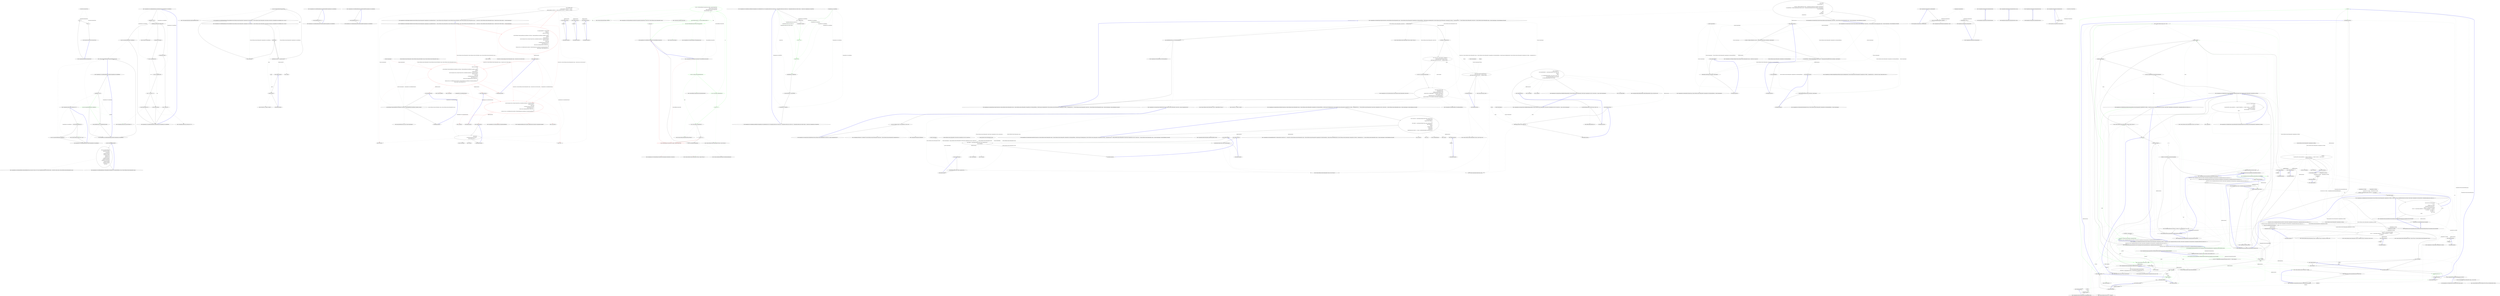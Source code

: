 digraph  {
n4 [label="CommandLine.BaseAttribute", span=""];
n0 [label="Entry CommandLine.BaseAttribute.BaseAttribute()", span="18-18", cluster="CommandLine.BaseAttribute.BaseAttribute()"];
n1 [label="min = -1", span="20-20", cluster="CommandLine.BaseAttribute.BaseAttribute()"];
n2 [label="max = -1", span="21-21", cluster="CommandLine.BaseAttribute.BaseAttribute()"];
n3 [label="Exit CommandLine.BaseAttribute.BaseAttribute()", span="18-18", cluster="CommandLine.BaseAttribute.BaseAttribute()"];
m1_27 [label="Entry CommandLine.Core.SpecificationExtensions.GetMaxValueCount(CommandLine.Core.Specification)", span="55-55", cluster="CommandLine.Core.SpecificationExtensions.GetMaxValueCount(CommandLine.Core.Specification)", file="NameLookupTests.cs"];
m1_28 [label="specification == null", span="57-57", cluster="CommandLine.Core.SpecificationExtensions.GetMaxValueCount(CommandLine.Core.Specification)", file="NameLookupTests.cs"];
m1_30 [label="specification.ConversionType.ToDescriptor()", span="59-59", cluster="CommandLine.Core.SpecificationExtensions.GetMaxValueCount(CommandLine.Core.Specification)", file="NameLookupTests.cs"];
m1_34 [label="var min = specification.Min", span="64-64", cluster="CommandLine.Core.SpecificationExtensions.GetMaxValueCount(CommandLine.Core.Specification)", file="NameLookupTests.cs"];
m1_35 [label="var max = specification.Max", span="65-65", cluster="CommandLine.Core.SpecificationExtensions.GetMaxValueCount(CommandLine.Core.Specification)", file="NameLookupTests.cs"];
m1_29 [label="throw new ArgumentNullException(''specification'');", span="57-57", cluster="CommandLine.Core.SpecificationExtensions.GetMaxValueCount(CommandLine.Core.Specification)", file="NameLookupTests.cs"];
m1_31 [label="DescriptorType.Scalar", span="61-61", cluster="CommandLine.Core.SpecificationExtensions.GetMaxValueCount(CommandLine.Core.Specification)", file="NameLookupTests.cs"];
m1_33 [label="DescriptorType.Sequence", span="63-63", cluster="CommandLine.Core.SpecificationExtensions.GetMaxValueCount(CommandLine.Core.Specification)", file="NameLookupTests.cs"];
m1_32 [label="return  Maybe.Just(1);", span="62-62", cluster="CommandLine.Core.SpecificationExtensions.GetMaxValueCount(CommandLine.Core.Specification)", file="NameLookupTests.cs"];
m1_36 [label="min >= 0 && max >= 0", span="66-66", cluster="CommandLine.Core.SpecificationExtensions.GetMaxValueCount(CommandLine.Core.Specification)", file="NameLookupTests.cs"];
m1_37 [label="return Maybe.Just(max);", span="68-68", cluster="CommandLine.Core.SpecificationExtensions.GetMaxValueCount(CommandLine.Core.Specification)", file="NameLookupTests.cs"];
m1_38 [label="return Maybe.Nothing<int>();", span="73-73", cluster="CommandLine.Core.SpecificationExtensions.GetMaxValueCount(CommandLine.Core.Specification)", file="NameLookupTests.cs"];
m1_39 [label="Exit CommandLine.Core.SpecificationExtensions.GetMaxValueCount(CommandLine.Core.Specification)", span="55-55", cluster="CommandLine.Core.SpecificationExtensions.GetMaxValueCount(CommandLine.Core.Specification)", file="NameLookupTests.cs"];
m1_22 [label="Entry System.ApplicationException.ApplicationException(string)", span="0-0", cluster="System.ApplicationException.ApplicationException(string)", file="NameLookupTests.cs"];
m1_21 [label="Entry Unk.Any", span="", cluster="Unk.Any", file="NameLookupTests.cs"];
m1_10 [label="Exit CommandLine.Core.SpecificationExtensions.IsValue(CommandLine.Core.Specification)", span="18-18", cluster="CommandLine.Core.SpecificationExtensions.IsValue(CommandLine.Core.Specification)", file="NameLookupTests.cs"];
m1_26 [label="Entry System.Func<T, TResult>.Invoke(T)", span="0-0", cluster="System.Func<T, TResult>.Invoke(T)", file="NameLookupTests.cs"];
m1_11 [label="Entry Unk.ShouldBeEquivalentTo", span="", cluster="Unk.ShouldBeEquivalentTo", file="NameLookupTests.cs"];
m1_12 [label="return new OptionSpecification(\r\n                specification.ShortName,\r\n                newLongName,\r\n                specification.Required,\r\n                specification.SetName,\r\n                specification.Min,\r\n                specification.Max,\r\n                specification.Separator,\r\n                specification.DefaultValue,\r\n                specification.ConversionType,\r\n                specification.HelpText,\r\n                specification.MetaValue,\r\n                enumValues);", span="27-39", cluster="CommandLine.Core.SpecificationExtensions.WithLongName(CommandLine.Core.OptionSpecification, string, System.Collections.Generic.IEnumerable<string>)", file="NameLookupTests.cs"];
m1_13 [label="Exit CommandLine.Core.SpecificationExtensions.WithLongName(CommandLine.Core.OptionSpecification, string, System.Collections.Generic.IEnumerable<string>)", span="25-25", cluster="CommandLine.Core.SpecificationExtensions.WithLongName(CommandLine.Core.OptionSpecification, string, System.Collections.Generic.IEnumerable<string>)", file="NameLookupTests.cs"];
m1_15 [label="Entry CommandLine.Core.SpecificationExtensions.ThrowingValidate(System.Collections.Generic.IEnumerable<CommandLine.Core.Specification>, System.Collections.Generic.IEnumerable<System.Tuple<System.Func<CommandLine.Core.Specification, bool>, string>>)", span="42-42", cluster="CommandLine.Core.SpecificationExtensions.ThrowingValidate(System.Collections.Generic.IEnumerable<CommandLine.Core.Specification>, System.Collections.Generic.IEnumerable<System.Tuple<System.Func<CommandLine.Core.Specification, bool>, string>>)", file="NameLookupTests.cs"];
m1_16 [label=guardsLookup, span="44-44", cluster="CommandLine.Core.SpecificationExtensions.ThrowingValidate(System.Collections.Generic.IEnumerable<CommandLine.Core.Specification>, System.Collections.Generic.IEnumerable<System.Tuple<System.Func<CommandLine.Core.Specification, bool>, string>>)", file="NameLookupTests.cs"];
m1_17 [label="specifications.Any(spec => guard.Item1(spec))", span="46-46", cluster="CommandLine.Core.SpecificationExtensions.ThrowingValidate(System.Collections.Generic.IEnumerable<CommandLine.Core.Specification>, System.Collections.Generic.IEnumerable<System.Tuple<System.Func<CommandLine.Core.Specification, bool>, string>>)", file="NameLookupTests.cs"];
m1_19 [label="return specifications;", span="52-52", cluster="CommandLine.Core.SpecificationExtensions.ThrowingValidate(System.Collections.Generic.IEnumerable<CommandLine.Core.Specification>, System.Collections.Generic.IEnumerable<System.Tuple<System.Func<CommandLine.Core.Specification, bool>, string>>)", file="NameLookupTests.cs"];
m1_18 [label="throw new ApplicationException(guard.Item2);", span="48-48", cluster="CommandLine.Core.SpecificationExtensions.ThrowingValidate(System.Collections.Generic.IEnumerable<CommandLine.Core.Specification>, System.Collections.Generic.IEnumerable<System.Tuple<System.Func<CommandLine.Core.Specification, bool>, string>>)", file="NameLookupTests.cs"];
m1_20 [label="Exit CommandLine.Core.SpecificationExtensions.ThrowingValidate(System.Collections.Generic.IEnumerable<CommandLine.Core.Specification>, System.Collections.Generic.IEnumerable<System.Tuple<System.Func<CommandLine.Core.Specification, bool>, string>>)", span="42-42", cluster="CommandLine.Core.SpecificationExtensions.ThrowingValidate(System.Collections.Generic.IEnumerable<CommandLine.Core.Specification>, System.Collections.Generic.IEnumerable<System.Tuple<System.Func<CommandLine.Core.Specification, bool>, string>>)", file="NameLookupTests.cs"];
m1_6 [label="Entry CommandLine.Infrastructure.Maybe.Just<T>(T)", span="68-68", cluster="CommandLine.Infrastructure.Maybe.Just<T>(T)", file="NameLookupTests.cs"];
m1_7 [label="Entry OptionSpecification.cstr", span="", cluster="OptionSpecification.cstr", file="NameLookupTests.cs"];
m1_9 [label="Entry System.Collections.Generic.List<T>.List()", span="0-0", cluster="System.Collections.Generic.List<T>.List()", file="NameLookupTests.cs"];
m1_8 [label="throw new ArgumentNullException(''specification'');", span="20-20", cluster="CommandLine.Core.SpecificationExtensions.IsValue(CommandLine.Core.Specification)", file="NameLookupTests.cs"];
m1_23 [label="Entry lambda expression", span="46-46", cluster="lambda expression", file="NameLookupTests.cs"];
m1_24 [label="guard.Item1(spec)", span="46-46", cluster="lambda expression", file="NameLookupTests.cs"];
m1_25 [label="Exit lambda expression", span="46-46", cluster="lambda expression", file="NameLookupTests.cs"];
m1_41 [label="Entry CommandLine.Infrastructure.Maybe.Just<T>(T)", span="71-71", cluster="CommandLine.Infrastructure.Maybe.Just<T>(T)", file="NameLookupTests.cs"];
m1_40 [label="Entry System.Type.ToDescriptor()", span="22-22", cluster="System.Type.ToDescriptor()", file="NameLookupTests.cs"];
m1_14 [label="Entry CommandLine.Core.OptionSpecification.OptionSpecification(string, string, bool, string, int, int, char, CommandLine.Infrastructure.Maybe<object>, System.Type, string, string, System.Collections.Generic.IEnumerable<string>)", span="17-17", cluster="CommandLine.Core.OptionSpecification.OptionSpecification(string, string, bool, string, int, int, char, CommandLine.Infrastructure.Maybe<object>, System.Type, string, string, System.Collections.Generic.IEnumerable<string>)", file="NameLookupTests.cs"];
m1_0 [label="Entry CommandLine.Core.SpecificationExtensions.IsOption(CommandLine.Core.Specification)", span="11-11", cluster="CommandLine.Core.SpecificationExtensions.IsOption(CommandLine.Core.Specification)", file="NameLookupTests.cs"];
m1_2 [label="throw new ArgumentNullException(''specification'');", span="13-13", cluster="CommandLine.Core.SpecificationExtensions.IsOption(CommandLine.Core.Specification)", color=green, community=0, file="NameLookupTests.cs"];
m1_1 [label="specification == null", span="13-13", cluster="CommandLine.Core.SpecificationExtensions.IsOption(CommandLine.Core.Specification)", file="NameLookupTests.cs"];
m1_3 [label="return specification.Tag == SpecificationType.Option;", span="15-15", cluster="CommandLine.Core.SpecificationExtensions.IsOption(CommandLine.Core.Specification)", file="NameLookupTests.cs"];
m1_4 [label="Exit CommandLine.Core.SpecificationExtensions.IsOption(CommandLine.Core.Specification)", span="11-11", cluster="CommandLine.Core.SpecificationExtensions.IsOption(CommandLine.Core.Specification)", file="NameLookupTests.cs"];
m1_5 [label="Entry System.ArgumentNullException.ArgumentNullException(string)", span="0-0", cluster="System.ArgumentNullException.ArgumentNullException(string)", file="NameLookupTests.cs"];
m1_42 [label="Entry CommandLine.Infrastructure.Maybe.Nothing<T>()", span="66-66", cluster="CommandLine.Infrastructure.Maybe.Nothing<T>()", file="NameLookupTests.cs"];
m1_43 [label="Entry CommandLine.Core.SpecificationExtensions.IsMinNotSpecified(CommandLine.Core.Specification)", span="76-76", cluster="CommandLine.Core.SpecificationExtensions.IsMinNotSpecified(CommandLine.Core.Specification)", file="NameLookupTests.cs"];
m1_44 [label="return specification.Min == -1;", span="78-78", cluster="CommandLine.Core.SpecificationExtensions.IsMinNotSpecified(CommandLine.Core.Specification)", file="NameLookupTests.cs"];
m1_45 [label="Exit CommandLine.Core.SpecificationExtensions.IsMinNotSpecified(CommandLine.Core.Specification)", span="76-76", cluster="CommandLine.Core.SpecificationExtensions.IsMinNotSpecified(CommandLine.Core.Specification)", file="NameLookupTests.cs"];
m1_46 [label="Entry CommandLine.Core.SpecificationExtensions.IsMaxNotSpecified(CommandLine.Core.Specification)", span="81-81", cluster="CommandLine.Core.SpecificationExtensions.IsMaxNotSpecified(CommandLine.Core.Specification)", file="NameLookupTests.cs"];
m1_47 [label="return specification.Max == -1;", span="83-83", cluster="CommandLine.Core.SpecificationExtensions.IsMaxNotSpecified(CommandLine.Core.Specification)", file="NameLookupTests.cs"];
m1_48 [label="Exit CommandLine.Core.SpecificationExtensions.IsMaxNotSpecified(CommandLine.Core.Specification)", span="81-81", cluster="CommandLine.Core.SpecificationExtensions.IsMaxNotSpecified(CommandLine.Core.Specification)", file="NameLookupTests.cs"];
m1_49 [label=guard, span="", file="NameLookupTests.cs"];
m3_6 [label="Entry Unk.Create", span="", cluster="Unk.Create", file="OptionMapperTests.cs"];
m3_27 [label="Entry Unk.WithValue", span="", cluster="Unk.WithValue", file="OptionMapperTests.cs"];
m3_0 [label="Entry CommandLine.Core.OptionMapper.MapValues(System.Collections.Generic.IEnumerable<CommandLine.Core.SpecificationProperty>, System.Collections.Generic.IEnumerable<System.Collections.Generic.KeyValuePair<string, System.Collections.Generic.IEnumerable<string>>>, System.Func<System.Collections.Generic.IEnumerable<string>, System.Type, bool, Maybe<object>>, System.StringComparer)", span="13-13", cluster="CommandLine.Core.OptionMapper.MapValues(System.Collections.Generic.IEnumerable<CommandLine.Core.SpecificationProperty>, System.Collections.Generic.IEnumerable<System.Collections.Generic.KeyValuePair<string, System.Collections.Generic.IEnumerable<string>>>, System.Func<System.Collections.Generic.IEnumerable<string>, System.Type, bool, Maybe<object>>, System.StringComparer)", file="OptionMapperTests.cs"];
m3_1 [label="var sequencesAndErrors = propertyTuples\r\n                .Select(pt =>\r\n                    options.FirstOrDefault(\r\n                            s =>\r\n                            s.Key.MatchName(((OptionSpecification)pt.Specification).ShortName, ((OptionSpecification)pt.Specification).LongName, comparer))\r\n                               .ToMaybe()\r\n                               .Return(sequence =>\r\n                                    converter(sequence.Value, pt.Property.PropertyType, pt.Specification.TargetType != TargetType.Sequence)\r\n                                    .Return(converted =>\r\n                                            Tuple.Create(\r\n                                                pt.WithValue(Maybe.Just(converted)),\r\n                                                Maybe.Nothing<Error>()),\r\n                                            Tuple.Create<SpecificationProperty, Maybe<Error>>(\r\n                                                pt,\r\n                                                Maybe.Just<Error>(new BadFormatConversionError(((OptionSpecification)pt.Specification).FromOptionSpecification())))),\r\n                                Tuple.Create(pt, Maybe.Nothing<Error>()))\r\n                )", span="19-35", cluster="CommandLine.Core.OptionMapper.MapValues(System.Collections.Generic.IEnumerable<CommandLine.Core.SpecificationProperty>, System.Collections.Generic.IEnumerable<System.Collections.Generic.KeyValuePair<string, System.Collections.Generic.IEnumerable<string>>>, System.Func<System.Collections.Generic.IEnumerable<string>, System.Type, bool, Maybe<object>>, System.StringComparer)", color=red, community=0, file="OptionMapperTests.cs"];
m3_2 [label="return StatePair.Create(\r\n                sequencesAndErrors.Select(se => se.Item1),\r\n                sequencesAndErrors.Select(se => se.Item2).OfType<Just<Error>>().Select(se => se.Value));", span="36-38", cluster="CommandLine.Core.OptionMapper.MapValues(System.Collections.Generic.IEnumerable<CommandLine.Core.SpecificationProperty>, System.Collections.Generic.IEnumerable<System.Collections.Generic.KeyValuePair<string, System.Collections.Generic.IEnumerable<string>>>, System.Func<System.Collections.Generic.IEnumerable<string>, System.Type, bool, Maybe<object>>, System.StringComparer)", file="OptionMapperTests.cs"];
m3_3 [label="Exit CommandLine.Core.OptionMapper.MapValues(System.Collections.Generic.IEnumerable<CommandLine.Core.SpecificationProperty>, System.Collections.Generic.IEnumerable<System.Collections.Generic.KeyValuePair<string, System.Collections.Generic.IEnumerable<string>>>, System.Func<System.Collections.Generic.IEnumerable<string>, System.Type, bool, Maybe<object>>, System.StringComparer)", span="13-13", cluster="CommandLine.Core.OptionMapper.MapValues(System.Collections.Generic.IEnumerable<CommandLine.Core.SpecificationProperty>, System.Collections.Generic.IEnumerable<System.Collections.Generic.KeyValuePair<string, System.Collections.Generic.IEnumerable<string>>>, System.Func<System.Collections.Generic.IEnumerable<string>, System.Type, bool, Maybe<object>>, System.StringComparer)", file="OptionMapperTests.cs"];
m3_4 [label="Entry Unk.Select", span="", cluster="Unk.Select", file="OptionMapperTests.cs"];
m3_16 [label="Entry string.MatchName(string, string, System.StringComparer)", span="8-8", cluster="string.MatchName(string, string, System.StringComparer)", file="OptionMapperTests.cs"];
m3_22 [label="Entry CommandLine.Core.OptionSpecification.FromOptionSpecification()", span="15-15", cluster="CommandLine.Core.OptionSpecification.FromOptionSpecification()", file="OptionMapperTests.cs"];
m3_21 [label="Entry CommandLine.BadFormatConversionError.BadFormatConversionError(CommandLine.NameInfo)", span="313-313", cluster="CommandLine.BadFormatConversionError.BadFormatConversionError(CommandLine.NameInfo)", file="OptionMapperTests.cs"];
m3_11 [label="Entry Unk.ToMaybe", span="", cluster="Unk.ToMaybe", file="OptionMapperTests.cs"];
m3_10 [label="Entry Unk.FirstOrDefault", span="", cluster="Unk.FirstOrDefault", file="OptionMapperTests.cs"];
m3_26 [label="Entry Unk.Just", span="", cluster="Unk.Just", file="OptionMapperTests.cs"];
m3_23 [label="Entry lambda expression", span="27-30", cluster="lambda expression", file="OptionMapperTests.cs"];
m3_8 [label="options.FirstOrDefault(\r\n                            s =>\r\n                            s.Key.MatchName(((OptionSpecification)pt.Specification).ShortName, ((OptionSpecification)pt.Specification).LongName, comparer))\r\n                               .ToMaybe()\r\n                               .Return(sequence =>\r\n                                    converter(sequence.Value, pt.Property.PropertyType, pt.Specification.TargetType != TargetType.Sequence)\r\n                                    .Return(converted =>\r\n                                            Tuple.Create(\r\n                                                pt.WithValue(Maybe.Just(converted)),\r\n                                                Maybe.Nothing<Error>()),\r\n                                            Tuple.Create<SpecificationProperty, Maybe<Error>>(\r\n                                                pt,\r\n                                                Maybe.Just<Error>(new BadFormatConversionError(((OptionSpecification)pt.Specification).FromOptionSpecification())))),\r\n                                Tuple.Create(pt, Maybe.Nothing<Error>()))", span="21-34", cluster="lambda expression", color=red, community=0, file="OptionMapperTests.cs"];
m3_14 [label="s.Key.MatchName(((OptionSpecification)pt.Specification).ShortName, ((OptionSpecification)pt.Specification).LongName, comparer)", span="23-23", cluster="lambda expression", file="OptionMapperTests.cs"];
m3_18 [label="converter(sequence.Value, pt.Property.PropertyType, pt.Specification.TargetType != TargetType.Sequence)\r\n                                    .Return(converted =>\r\n                                            Tuple.Create(\r\n                                                pt.WithValue(Maybe.Just(converted)),\r\n                                                Maybe.Nothing<Error>()),\r\n                                            Tuple.Create<SpecificationProperty, Maybe<Error>>(\r\n                                                pt,\r\n                                                Maybe.Just<Error>(new BadFormatConversionError(((OptionSpecification)pt.Specification).FromOptionSpecification()))))", span="26-33", cluster="lambda expression", color=red, community=0, file="OptionMapperTests.cs"];
m3_7 [label="Entry lambda expression", span="20-34", cluster="lambda expression", file="OptionMapperTests.cs"];
m3_28 [label="Entry lambda expression", span="37-37", cluster="lambda expression", file="OptionMapperTests.cs"];
m3_31 [label="Entry lambda expression", span="38-38", cluster="lambda expression", file="OptionMapperTests.cs"];
m3_34 [label="Entry lambda expression", span="38-38", cluster="lambda expression", file="OptionMapperTests.cs"];
m3_24 [label="Tuple.Create(\r\n                                                pt.WithValue(Maybe.Just(converted)),\r\n                                                Maybe.Nothing<Error>())", span="28-30", cluster="lambda expression", file="OptionMapperTests.cs"];
m3_9 [label="Exit lambda expression", span="20-34", cluster="lambda expression", file="OptionMapperTests.cs"];
m3_13 [label="Entry lambda expression", span="22-23", cluster="lambda expression", file="OptionMapperTests.cs"];
m3_17 [label="Entry lambda expression", span="25-33", cluster="lambda expression", file="OptionMapperTests.cs"];
m3_15 [label="Exit lambda expression", span="22-23", cluster="lambda expression", file="OptionMapperTests.cs"];
m3_19 [label="Exit lambda expression", span="25-33", cluster="lambda expression", file="OptionMapperTests.cs"];
m3_25 [label="Exit lambda expression", span="27-30", cluster="lambda expression", file="OptionMapperTests.cs"];
m3_29 [label="se.Item1", span="37-37", cluster="lambda expression", file="OptionMapperTests.cs"];
m3_30 [label="Exit lambda expression", span="37-37", cluster="lambda expression", file="OptionMapperTests.cs"];
m3_32 [label="se.Item2", span="38-38", cluster="lambda expression", file="OptionMapperTests.cs"];
m3_33 [label="Exit lambda expression", span="38-38", cluster="lambda expression", file="OptionMapperTests.cs"];
m3_35 [label="se.Value", span="38-38", cluster="lambda expression", file="OptionMapperTests.cs"];
m3_36 [label="Exit lambda expression", span="38-38", cluster="lambda expression", file="OptionMapperTests.cs"];
m3_12 [label="Entry Unk.Return", span="", cluster="Unk.Return", file="OptionMapperTests.cs"];
m3_20 [label="Entry Unk.converter", span="", cluster="Unk.converter", file="OptionMapperTests.cs"];
m3_5 [label="Entry Unk.>", span="", cluster="Unk.>", file="OptionMapperTests.cs"];
m3_37 [label="System.Collections.Generic.IEnumerable<System.Collections.Generic.KeyValuePair<string, System.Collections.Generic.IEnumerable<string>>>", span="", file="OptionMapperTests.cs"];
m3_38 [label="System.Func<System.Collections.Generic.IEnumerable<string>, System.Type, bool, Maybe<object>>", span="", file="OptionMapperTests.cs"];
m3_39 [label="System.StringComparer", span="", file="OptionMapperTests.cs"];
m3_40 [label="CommandLine.Core.SpecificationProperty", span="", file="OptionMapperTests.cs"];
m5_27 [label="Entry System.Linq.Enumerable.Empty<TResult>()", span="0-0", cluster="System.Linq.Enumerable.Empty<TResult>()", file="Specification.cs"];
m5_28 [label="Entry CommandLine.Core.OptionSpecification.FromAttribute(CommandLine.OptionAttribute, System.Type, System.Collections.Generic.IEnumerable<string>)", span="32-32", cluster="CommandLine.Core.OptionSpecification.FromAttribute(CommandLine.OptionAttribute, System.Type, System.Collections.Generic.IEnumerable<string>)", file="Specification.cs"];
m5_0 [label="Entry CommandLine.Core.Specification.Specification(CommandLine.Core.SpecificationType, bool, CommandLine.Infrastructure.Maybe<int>, CommandLine.Infrastructure.Maybe<int>, CommandLine.Infrastructure.Maybe<object>, System.Type, CommandLine.Core.TargetType)", span="35-35", cluster="CommandLine.Core.Specification.Specification(CommandLine.Core.SpecificationType, bool, CommandLine.Infrastructure.Maybe<int>, CommandLine.Infrastructure.Maybe<int>, CommandLine.Infrastructure.Maybe<object>, System.Type, CommandLine.Core.TargetType)", file="Specification.cs"];
m5_1 [label="this.tag = tag", span="38-38", cluster="CommandLine.Core.Specification.Specification(CommandLine.Core.SpecificationType, bool, CommandLine.Infrastructure.Maybe<int>, CommandLine.Infrastructure.Maybe<int>, CommandLine.Infrastructure.Maybe<object>, System.Type, CommandLine.Core.TargetType)", file="Specification.cs"];
m5_2 [label="this.required = required", span="39-39", cluster="CommandLine.Core.Specification.Specification(CommandLine.Core.SpecificationType, bool, CommandLine.Infrastructure.Maybe<int>, CommandLine.Infrastructure.Maybe<int>, CommandLine.Infrastructure.Maybe<object>, System.Type, CommandLine.Core.TargetType)", file="Specification.cs"];
m5_3 [label="this.min = min", span="40-40", cluster="CommandLine.Core.Specification.Specification(CommandLine.Core.SpecificationType, bool, CommandLine.Infrastructure.Maybe<int>, CommandLine.Infrastructure.Maybe<int>, CommandLine.Infrastructure.Maybe<object>, System.Type, CommandLine.Core.TargetType)", file="Specification.cs", color=green, community=0];
m5_4 [label="this.max = max", span="41-41", cluster="CommandLine.Core.Specification.Specification(CommandLine.Core.SpecificationType, bool, CommandLine.Infrastructure.Maybe<int>, CommandLine.Infrastructure.Maybe<int>, CommandLine.Infrastructure.Maybe<object>, System.Type, CommandLine.Core.TargetType)", file="Specification.cs", color=green, community=0];
m5_5 [label="this.defaultValue = defaultValue", span="42-42", cluster="CommandLine.Core.Specification.Specification(CommandLine.Core.SpecificationType, bool, CommandLine.Infrastructure.Maybe<int>, CommandLine.Infrastructure.Maybe<int>, CommandLine.Infrastructure.Maybe<object>, System.Type, CommandLine.Core.TargetType)", file="Specification.cs"];
m5_6 [label="this.conversionType = conversionType", span="43-43", cluster="CommandLine.Core.Specification.Specification(CommandLine.Core.SpecificationType, bool, CommandLine.Infrastructure.Maybe<int>, CommandLine.Infrastructure.Maybe<int>, CommandLine.Infrastructure.Maybe<object>, System.Type, CommandLine.Core.TargetType)", file="Specification.cs"];
m5_7 [label="this.targetType = targetType", span="44-44", cluster="CommandLine.Core.Specification.Specification(CommandLine.Core.SpecificationType, bool, CommandLine.Infrastructure.Maybe<int>, CommandLine.Infrastructure.Maybe<int>, CommandLine.Infrastructure.Maybe<object>, System.Type, CommandLine.Core.TargetType)", file="Specification.cs"];
m5_8 [label="Exit CommandLine.Core.Specification.Specification(CommandLine.Core.SpecificationType, bool, CommandLine.Infrastructure.Maybe<int>, CommandLine.Infrastructure.Maybe<int>, CommandLine.Infrastructure.Maybe<object>, System.Type, CommandLine.Core.TargetType)", span="35-35", cluster="CommandLine.Core.Specification.Specification(CommandLine.Core.SpecificationType, bool, CommandLine.Infrastructure.Maybe<int>, CommandLine.Infrastructure.Maybe<int>, CommandLine.Infrastructure.Maybe<object>, System.Type, CommandLine.Core.TargetType)", file="Specification.cs"];
m5_24 [label="Entry System.Collections.Generic.IEnumerable<TSource>.Count<TSource>()", span="0-0", cluster="System.Collections.Generic.IEnumerable<TSource>.Count<TSource>()", file="Specification.cs"];
m5_23 [label="Entry System.Collections.IEnumerable.OfType<TResult>()", span="0-0", cluster="System.Collections.IEnumerable.OfType<TResult>()", file="Specification.cs"];
m5_29 [label="Entry string.ToLowerInvariant()", span="0-0", cluster="string.ToLowerInvariant()", file="Specification.cs"];
m5_26 [label="Entry System.Enum.GetNames(System.Type)", span="0-0", cluster="System.Enum.GetNames(System.Type)", file="Specification.cs"];
m5_31 [label="Entry CommandLine.Core.ValueSpecification.FromAttribute(CommandLine.ValueAttribute, System.Type)", span="18-18", cluster="CommandLine.Core.ValueSpecification.FromAttribute(CommandLine.ValueAttribute, System.Type)", file="Specification.cs"];
m5_9 [label="Entry CommandLine.Core.Specification.FromProperty(System.Reflection.PropertyInfo)", span="82-82", cluster="CommandLine.Core.Specification.FromProperty(System.Reflection.PropertyInfo)", file="Specification.cs"];
m5_10 [label="var attrs = property.GetCustomAttributes(true)", span="84-84", cluster="CommandLine.Core.Specification.FromProperty(System.Reflection.PropertyInfo)", file="Specification.cs", color=green, community=0];
m5_13 [label="var spec = OptionSpecification.FromAttribute(oa.Single(), property.PropertyType,\r\n                    property.PropertyType.IsEnum\r\n                        ? Enum.GetNames(property.PropertyType)\r\n                        : Enumerable.Empty<string>())", span="88-91", cluster="CommandLine.Core.Specification.FromProperty(System.Reflection.PropertyInfo)", file="Specification.cs", color=green, community=0];
m5_15 [label="return spec.WithLongName(property.Name.ToLowerInvariant());", span="94-94", cluster="CommandLine.Core.Specification.FromProperty(System.Reflection.PropertyInfo)", file="Specification.cs", color=green, community=0];
m5_19 [label="return ValueSpecification.FromAttribute(va.Single(), property.PropertyType);", span="102-102", cluster="CommandLine.Core.Specification.FromProperty(System.Reflection.PropertyInfo)", color=red, community=0, file="Specification.cs"];
m5_11 [label="var oa = attrs.OfType<OptionAttribute>()", span="85-85", cluster="CommandLine.Core.Specification.FromProperty(System.Reflection.PropertyInfo)", file="Specification.cs", color=green, community=0];
m5_17 [label="var va = attrs.OfType<ValueAttribute>()", span="99-99", cluster="CommandLine.Core.Specification.FromProperty(System.Reflection.PropertyInfo)", file="Specification.cs"];
m5_12 [label="oa.Count() == 1", span="86-86", cluster="CommandLine.Core.Specification.FromProperty(System.Reflection.PropertyInfo)", file="Specification.cs", color=green, community=0];
m5_14 [label="spec.ShortName.Length == 0 && spec.LongName.Length == 0", span="92-92", cluster="CommandLine.Core.Specification.FromProperty(System.Reflection.PropertyInfo)", file="Specification.cs", color=green, community=0];
m5_16 [label="return spec;", span="96-96", cluster="CommandLine.Core.Specification.FromProperty(System.Reflection.PropertyInfo)", file="Specification.cs"];
m5_18 [label="va.Count() == 1", span="100-100", cluster="CommandLine.Core.Specification.FromProperty(System.Reflection.PropertyInfo)", file="Specification.cs"];
m5_20 [label="throw new InvalidOperationException();", span="105-105", cluster="CommandLine.Core.Specification.FromProperty(System.Reflection.PropertyInfo)", file="Specification.cs"];
m5_21 [label="Exit CommandLine.Core.Specification.FromProperty(System.Reflection.PropertyInfo)", span="82-82", cluster="CommandLine.Core.Specification.FromProperty(System.Reflection.PropertyInfo)", file="Specification.cs"];
m5_22 [label="Entry System.Reflection.MemberInfo.GetCustomAttributes(bool)", span="0-0", cluster="System.Reflection.MemberInfo.GetCustomAttributes(bool)", file="Specification.cs"];
m5_25 [label="Entry System.Collections.Generic.IEnumerable<TSource>.Single<TSource>()", span="0-0", cluster="System.Collections.Generic.IEnumerable<TSource>.Single<TSource>()", file="Specification.cs"];
m5_30 [label="Entry CommandLine.Core.OptionSpecification.WithLongName(string)", span="20-20", cluster="CommandLine.Core.OptionSpecification.WithLongName(string)", file="Specification.cs"];
m5_32 [label="Entry System.InvalidOperationException.InvalidOperationException()", span="0-0", cluster="System.InvalidOperationException.InvalidOperationException()", file="Specification.cs"];
m5_33 [label="CommandLine.Core.Specification", span="", file="Specification.cs"];
m6_66 [label="Entry Unk.SingleOrDefault", span="", cluster="Unk.SingleOrDefault", file="SpecificationExtensions.cs"];
m6_28 [label="Entry CommandLine.Core.InstanceChooser.MakeNotParsed(System.Collections.Generic.IEnumerable<System.Type>, params CommandLine.Error[])", span="96-96", cluster="CommandLine.Core.InstanceChooser.MakeNotParsed(System.Collections.Generic.IEnumerable<System.Type>, params CommandLine.Error[])", file="SpecificationExtensions.cs"];
m6_77 [label="return new NotParsed<object>(new NullInstance(), types, errors);", span="98-98", cluster="CommandLine.Core.InstanceChooser.MakeNotParsed(System.Collections.Generic.IEnumerable<System.Type>, params CommandLine.Error[])", file="SpecificationExtensions.cs"];
m6_78 [label="Exit CommandLine.Core.InstanceChooser.MakeNotParsed(System.Collections.Generic.IEnumerable<System.Type>, params CommandLine.Error[])", span="96-96", cluster="CommandLine.Core.InstanceChooser.MakeNotParsed(System.Collections.Generic.IEnumerable<System.Type>, params CommandLine.Error[])", file="SpecificationExtensions.cs"];
m6_46 [label="Entry CommandLine.Core.InstanceBuilder.Build<T>(CSharpx.Maybe<System.Func<T>>, System.Func<System.Collections.Generic.IEnumerable<string>, System.Collections.Generic.IEnumerable<CommandLine.Core.OptionSpecification>, RailwaySharp.ErrorHandling.Result<System.Collections.Generic.IEnumerable<CommandLine.Core.Token>, CommandLine.Error>>, System.Collections.Generic.IEnumerable<string>, System.StringComparer, System.Globalization.CultureInfo)", span="36-36", cluster="CommandLine.Core.InstanceBuilder.Build<T>(CSharpx.Maybe<System.Func<T>>, System.Func<System.Collections.Generic.IEnumerable<string>, System.Collections.Generic.IEnumerable<CommandLine.Core.OptionSpecification>, RailwaySharp.ErrorHandling.Result<System.Collections.Generic.IEnumerable<CommandLine.Core.Token>, CommandLine.Error>>, System.Collections.Generic.IEnumerable<string>, System.StringComparer, System.Globalization.CultureInfo)", file="SpecificationExtensions.cs"];
m6_26 [label="Entry System.Collections.Generic.IEnumerable<TSource>.Empty<TSource>()", span="31-31", cluster="System.Collections.Generic.IEnumerable<TSource>.Empty<TSource>()", file="SpecificationExtensions.cs"];
m6_10 [label="Entry CommandLine.Core.Tokenizer.ExplodeOptionList(RailwaySharp.ErrorHandling.Result<System.Collections.Generic.IEnumerable<CommandLine.Core.Token>, CommandLine.Error>, System.Func<string, CSharpx.Maybe<char>>)", span="47-47", cluster="CommandLine.Core.Tokenizer.ExplodeOptionList(RailwaySharp.ErrorHandling.Result<System.Collections.Generic.IEnumerable<CommandLine.Core.Token>, CommandLine.Error>, System.Func<string, CSharpx.Maybe<char>>)", file="SpecificationExtensions.cs"];
m6_45 [label="Entry Unk.>", span="", cluster="Unk.>", file="SpecificationExtensions.cs"];
m6_49 [label="Entry Unk.MakeNotParsed", span="", cluster="Unk.MakeNotParsed", file="SpecificationExtensions.cs"];
m6_44 [label="Entry Unk.Any", span="", cluster="Unk.Any", file="SpecificationExtensions.cs"];
m6_18 [label="Entry CommandLine.Core.NameLookup.HavingSeparator(string, System.Collections.Generic.IEnumerable<CommandLine.Core.OptionSpecification>, System.StringComparer)", span="16-16", cluster="CommandLine.Core.NameLookup.HavingSeparator(string, System.Collections.Generic.IEnumerable<CommandLine.Core.OptionSpecification>, System.StringComparer)", file="SpecificationExtensions.cs"];
m6_31 [label="Entry System.Func<T, TResult>.Invoke(T)", span="0-0", cluster="System.Func<T, TResult>.Invoke(T)", file="SpecificationExtensions.cs"];
m6_79 [label="Entry CommandLine.NotParsed<T>.NotParsed(T, System.Collections.Generic.IEnumerable<System.Type>, System.Collections.Generic.IEnumerable<CommandLine.Error>)", span="136-136", cluster="CommandLine.NotParsed<T>.NotParsed(T, System.Collections.Generic.IEnumerable<System.Type>, System.Collections.Generic.IEnumerable<CommandLine.Error>)", file="SpecificationExtensions.cs"];
m6_36 [label="Entry CommandLine.Core.InstanceChooser.MatchVerb(System.Func<System.Collections.Generic.IEnumerable<string>, System.Collections.Generic.IEnumerable<CommandLine.Core.OptionSpecification>, RailwaySharp.ErrorHandling.Result<System.Collections.Generic.IEnumerable<CommandLine.Core.Token>, CommandLine.Error>>, System.Collections.Generic.IEnumerable<System.Tuple<CommandLine.Core.Verb, System.Type>>, System.Collections.Generic.IEnumerable<string>, System.StringComparer, System.Globalization.CultureInfo)", span="62-62", cluster="CommandLine.Core.InstanceChooser.MatchVerb(System.Func<System.Collections.Generic.IEnumerable<string>, System.Collections.Generic.IEnumerable<CommandLine.Core.OptionSpecification>, RailwaySharp.ErrorHandling.Result<System.Collections.Generic.IEnumerable<CommandLine.Core.Token>, CommandLine.Error>>, System.Collections.Generic.IEnumerable<System.Tuple<CommandLine.Core.Verb, System.Type>>, System.Collections.Generic.IEnumerable<string>, System.StringComparer, System.Globalization.CultureInfo)", file="SpecificationExtensions.cs"];
m6_42 [label="return verbs.Any(a => nameComparer.Equals(a.Item1.Name, arguments.First()))\r\n                ? InstanceBuilder.Build(\r\n                    Maybe.Just<Func<object>>(\r\n                        () =>\r\n                            verbs.Single(v => nameComparer.Equals(v.Item1.Name, arguments.First()))\r\n                                .Item2.AutoDefault()),\r\n                    tokenizer,\r\n                    arguments.Skip(1),\r\n                    nameComparer,\r\n                    parsingCulture)\r\n                : MakeNotParsed(verbs.Select(v => v.Item2), new BadVerbSelectedError(arguments.First()));", span="69-79", cluster="CommandLine.Core.InstanceChooser.MatchVerb(System.Func<System.Collections.Generic.IEnumerable<string>, System.Collections.Generic.IEnumerable<CommandLine.Core.OptionSpecification>, RailwaySharp.ErrorHandling.Result<System.Collections.Generic.IEnumerable<CommandLine.Core.Token>, CommandLine.Error>>, System.Collections.Generic.IEnumerable<System.Tuple<CommandLine.Core.Verb, System.Type>>, System.Collections.Generic.IEnumerable<string>, System.StringComparer, System.Globalization.CultureInfo)", file="SpecificationExtensions.cs"];
m6_43 [label="Exit CommandLine.Core.InstanceChooser.MatchVerb(System.Func<System.Collections.Generic.IEnumerable<string>, System.Collections.Generic.IEnumerable<CommandLine.Core.OptionSpecification>, RailwaySharp.ErrorHandling.Result<System.Collections.Generic.IEnumerable<CommandLine.Core.Token>, CommandLine.Error>>, System.Collections.Generic.IEnumerable<System.Tuple<CommandLine.Core.Verb, System.Type>>, System.Collections.Generic.IEnumerable<string>, System.StringComparer, System.Globalization.CultureInfo)", span="62-62", cluster="CommandLine.Core.InstanceChooser.MatchVerb(System.Func<System.Collections.Generic.IEnumerable<string>, System.Collections.Generic.IEnumerable<CommandLine.Core.OptionSpecification>, RailwaySharp.ErrorHandling.Result<System.Collections.Generic.IEnumerable<CommandLine.Core.Token>, CommandLine.Error>>, System.Collections.Generic.IEnumerable<System.Tuple<CommandLine.Core.Verb, System.Type>>, System.Collections.Generic.IEnumerable<string>, System.StringComparer, System.Globalization.CultureInfo)", file="SpecificationExtensions.cs"];
m6_48 [label="Entry CommandLine.BadVerbSelectedError.BadVerbSelectedError(string)", span="357-357", cluster="CommandLine.BadVerbSelectedError.BadVerbSelectedError(string)", file="SpecificationExtensions.cs"];
m6_68 [label="Entry CommandLine.HelpVerbRequestedError.HelpVerbRequestedError(string, System.Type, bool)", span="383-383", cluster="CommandLine.HelpVerbRequestedError.HelpVerbRequestedError(string, System.Type, bool)", file="SpecificationExtensions.cs"];
m6_14 [label="Entry CommandLine.Core.NameLookup.Contains(string, System.Collections.Generic.IEnumerable<CommandLine.Core.OptionSpecification>, System.StringComparer)", span="11-11", cluster="CommandLine.Core.NameLookup.Contains(string, System.Collections.Generic.IEnumerable<CommandLine.Core.OptionSpecification>, System.StringComparer)", file="SpecificationExtensions.cs"];
m6_35 [label="Entry CommandLine.VersionRequestedError.VersionRequestedError()", span="432-432", cluster="CommandLine.VersionRequestedError.VersionRequestedError()", file="SpecificationExtensions.cs"];
m6_40 [label="Entry System.StringComparer.Equals(string, string)", span="0-0", cluster="System.StringComparer.Equals(string, string)", file="SpecificationExtensions.cs"];
m6_56 [label="Entry Unk.Single", span="", cluster="Unk.Single", file="SpecificationExtensions.cs"];
m6_67 [label="Entry Unk.ToMaybe", span="", cluster="Unk.ToMaybe", file="SpecificationExtensions.cs"];
m6_41 [label="Entry string.Concat(string, string)", span="0-0", cluster="string.Concat(string, string)", file="SpecificationExtensions.cs"];
m6_73 [label="Entry lambda expression", span="91-91", cluster="lambda expression", file="SpecificationExtensions.cs"];
m6_5 [label="var tokens = Tokenizer.Tokenize(args, name => NameLookup.Contains(name, optionSpecs, nameComparer))", span="23-23", cluster="lambda expression", file="SpecificationExtensions.cs"];
m6_12 [label="NameLookup.Contains(name, optionSpecs, nameComparer)", span="23-23", cluster="lambda expression", file="SpecificationExtensions.cs"];
m6_6 [label="var explodedTokens = Tokenizer.ExplodeOptionList(tokens, name => NameLookup.HavingSeparator(name, optionSpecs, nameComparer))", span="24-24", cluster="lambda expression", file="SpecificationExtensions.cs"];
m6_16 [label="NameLookup.HavingSeparator(name, optionSpecs, nameComparer)", span="24-24", cluster="lambda expression", file="SpecificationExtensions.cs"];
m6_4 [label="Entry lambda expression", span="21-26", cluster="lambda expression", file="SpecificationExtensions.cs"];
m6_11 [label="Entry lambda expression", span="23-23", cluster="lambda expression", file="SpecificationExtensions.cs"];
m6_7 [label="return explodedTokens;", span="25-25", cluster="lambda expression", file="SpecificationExtensions.cs"];
m6_15 [label="Entry lambda expression", span="24-24", cluster="lambda expression", file="SpecificationExtensions.cs"];
m6_8 [label="Exit lambda expression", span="21-26", cluster="lambda expression", file="SpecificationExtensions.cs"];
m6_13 [label="Exit lambda expression", span="23-23", cluster="lambda expression", file="SpecificationExtensions.cs"];
m6_17 [label="Exit lambda expression", span="24-24", cluster="lambda expression", file="SpecificationExtensions.cs"];
m6_38 [label="nameComparer.Equals(command, firstArg) ||\r\n                    nameComparer.Equals(string.Concat(''--'', command), firstArg)", span="48-49", cluster="lambda expression", file="SpecificationExtensions.cs"];
m6_37 [label="Entry lambda expression", span="47-49", cluster="lambda expression", file="SpecificationExtensions.cs"];
m6_39 [label="Exit lambda expression", span="47-49", cluster="lambda expression", file="SpecificationExtensions.cs"];
m6_51 [label="nameComparer.Equals(a.Item1.Name, arguments.First())", span="69-69", cluster="lambda expression", file="SpecificationExtensions.cs"];
m6_54 [label="verbs.Single(v => nameComparer.Equals(v.Item1.Name, arguments.First()))\r\n                                .Item2.AutoDefault()", span="73-74", cluster="lambda expression", file="SpecificationExtensions.cs"];
m6_59 [label="nameComparer.Equals(v.Item1.Name, arguments.First())", span="73-73", cluster="lambda expression", file="SpecificationExtensions.cs"];
m6_50 [label="Entry lambda expression", span="69-69", cluster="lambda expression", file="SpecificationExtensions.cs"];
m6_53 [label="Entry lambda expression", span="72-74", cluster="lambda expression", file="SpecificationExtensions.cs"];
m6_61 [label="Entry lambda expression", span="79-79", cluster="lambda expression", file="SpecificationExtensions.cs"];
m6_52 [label="Exit lambda expression", span="69-69", cluster="lambda expression", file="SpecificationExtensions.cs"];
m6_55 [label="Exit lambda expression", span="72-74", cluster="lambda expression", file="SpecificationExtensions.cs"];
m6_58 [label="Entry lambda expression", span="73-73", cluster="lambda expression", file="SpecificationExtensions.cs"];
m6_60 [label="Exit lambda expression", span="73-73", cluster="lambda expression", file="SpecificationExtensions.cs"];
m6_62 [label="v.Item2", span="79-79", cluster="lambda expression", file="SpecificationExtensions.cs"];
m6_63 [label="Exit lambda expression", span="79-79", cluster="lambda expression", file="SpecificationExtensions.cs"];
m6_71 [label="nameComparer.Equals(v.Item1.Name, verb)", span="88-88", cluster="lambda expression", file="SpecificationExtensions.cs"];
m6_70 [label="Entry lambda expression", span="88-88", cluster="lambda expression", file="SpecificationExtensions.cs"];
m6_72 [label="Exit lambda expression", span="88-88", cluster="lambda expression", file="SpecificationExtensions.cs"];
m6_74 [label="new HelpVerbRequestedError(v.Item1.Name, v.Item2, true)", span="91-91", cluster="lambda expression", file="SpecificationExtensions.cs"];
m6_75 [label="Exit lambda expression", span="91-91", cluster="lambda expression", file="SpecificationExtensions.cs"];
m6_29 [label="Entry System.Collections.Generic.IEnumerable<TSource>.First<TSource>()", span="0-0", cluster="System.Collections.Generic.IEnumerable<TSource>.First<TSource>()", file="SpecificationExtensions.cs"];
m6_32 [label="Entry System.Collections.Generic.IEnumerable<TSource>.Skip<TSource>(int)", span="0-0", cluster="System.Collections.Generic.IEnumerable<TSource>.Skip<TSource>(int)", file="SpecificationExtensions.cs"];
m6_34 [label="Entry CommandLine.Core.InstanceChooser.MakeHelpVerbRequestedError(System.Collections.Generic.IEnumerable<System.Tuple<CommandLine.Core.Verb, System.Type>>, string, System.StringComparer)", span="82-82", cluster="CommandLine.Core.InstanceChooser.MakeHelpVerbRequestedError(System.Collections.Generic.IEnumerable<System.Tuple<CommandLine.Core.Verb, System.Type>>, string, System.StringComparer)", file="SpecificationExtensions.cs"];
m6_64 [label="return verb.Length > 0\r\n                ? verbs.SingleOrDefault(v => nameComparer.Equals(v.Item1.Name, verb))\r\n                        .ToMaybe()\r\n                        .Return(\r\n                            v => new HelpVerbRequestedError(v.Item1.Name, v.Item2, true),\r\n                            new HelpVerbRequestedError(null, null, false))\r\n                : new HelpVerbRequestedError(null, null, false);", span="87-93", cluster="CommandLine.Core.InstanceChooser.MakeHelpVerbRequestedError(System.Collections.Generic.IEnumerable<System.Tuple<CommandLine.Core.Verb, System.Type>>, string, System.StringComparer)", file="SpecificationExtensions.cs"];
m6_65 [label="Exit CommandLine.Core.InstanceChooser.MakeHelpVerbRequestedError(System.Collections.Generic.IEnumerable<System.Tuple<CommandLine.Core.Verb, System.Type>>, string, System.StringComparer)", span="82-82", cluster="CommandLine.Core.InstanceChooser.MakeHelpVerbRequestedError(System.Collections.Generic.IEnumerable<System.Tuple<CommandLine.Core.Verb, System.Type>>, string, System.StringComparer)", file="SpecificationExtensions.cs"];
m6_47 [label="Entry Unk.Select", span="", cluster="Unk.Select", file="SpecificationExtensions.cs"];
m6_27 [label="Entry CommandLine.NoVerbSelectedError.NoVerbSelectedError()", span="421-421", cluster="CommandLine.NoVerbSelectedError.NoVerbSelectedError()", file="SpecificationExtensions.cs"];
m6_0 [label="Entry CommandLine.Core.InstanceChooser.Choose(System.Collections.Generic.IEnumerable<System.Type>, System.Collections.Generic.IEnumerable<string>, System.StringComparer, System.Globalization.CultureInfo)", span="14-14", cluster="CommandLine.Core.InstanceChooser.Choose(System.Collections.Generic.IEnumerable<System.Type>, System.Collections.Generic.IEnumerable<string>, System.StringComparer, System.Globalization.CultureInfo)", file="SpecificationExtensions.cs"];
m6_1 [label="return Choose(\r\n                (args, optionSpecs) =>\r\n                    {\r\n                        var tokens = Tokenizer.Tokenize(args, name => NameLookup.Contains(name, optionSpecs, nameComparer));\r\n                        var explodedTokens = Tokenizer.ExplodeOptionList(tokens, name => NameLookup.HavingSeparator(name, optionSpecs, nameComparer));\r\n                        return explodedTokens;\r\n                    },\r\n                types,\r\n                arguments,\r\n                nameComparer,\r\n                parsingCulture);", span="20-30", cluster="CommandLine.Core.InstanceChooser.Choose(System.Collections.Generic.IEnumerable<System.Type>, System.Collections.Generic.IEnumerable<string>, System.StringComparer, System.Globalization.CultureInfo)", file="SpecificationExtensions.cs"];
m6_2 [label="Exit CommandLine.Core.InstanceChooser.Choose(System.Collections.Generic.IEnumerable<System.Type>, System.Collections.Generic.IEnumerable<string>, System.StringComparer, System.Globalization.CultureInfo)", span="14-14", cluster="CommandLine.Core.InstanceChooser.Choose(System.Collections.Generic.IEnumerable<System.Type>, System.Collections.Generic.IEnumerable<string>, System.StringComparer, System.Globalization.CultureInfo)", file="SpecificationExtensions.cs"];
m6_9 [label="Entry CommandLine.Core.Tokenizer.Tokenize(System.Collections.Generic.IEnumerable<string>, System.Func<string, bool>)", span="14-14", cluster="CommandLine.Core.Tokenizer.Tokenize(System.Collections.Generic.IEnumerable<string>, System.Func<string, bool>)", file="SpecificationExtensions.cs"];
m6_3 [label="Entry CommandLine.Core.InstanceChooser.Choose(System.Func<System.Collections.Generic.IEnumerable<string>, System.Collections.Generic.IEnumerable<CommandLine.Core.OptionSpecification>, RailwaySharp.ErrorHandling.Result<System.Collections.Generic.IEnumerable<CommandLine.Core.Token>, CommandLine.Error>>, System.Collections.Generic.IEnumerable<System.Type>, System.Collections.Generic.IEnumerable<string>, System.StringComparer, System.Globalization.CultureInfo)", span="33-33", cluster="CommandLine.Core.InstanceChooser.Choose(System.Func<System.Collections.Generic.IEnumerable<string>, System.Collections.Generic.IEnumerable<CommandLine.Core.OptionSpecification>, RailwaySharp.ErrorHandling.Result<System.Collections.Generic.IEnumerable<CommandLine.Core.Token>, CommandLine.Error>>, System.Collections.Generic.IEnumerable<System.Type>, System.Collections.Generic.IEnumerable<string>, System.StringComparer, System.Globalization.CultureInfo)", file="SpecificationExtensions.cs"];
m6_19 [label="arguments.Empty()", span="40-40", cluster="CommandLine.Core.InstanceChooser.Choose(System.Func<System.Collections.Generic.IEnumerable<string>, System.Collections.Generic.IEnumerable<CommandLine.Core.OptionSpecification>, RailwaySharp.ErrorHandling.Result<System.Collections.Generic.IEnumerable<CommandLine.Core.Token>, CommandLine.Error>>, System.Collections.Generic.IEnumerable<System.Type>, System.Collections.Generic.IEnumerable<string>, System.StringComparer, System.Globalization.CultureInfo)", file="SpecificationExtensions.cs"];
m6_20 [label="return MakeNotParsed(types, new NoVerbSelectedError());", span="42-42", cluster="CommandLine.Core.InstanceChooser.Choose(System.Func<System.Collections.Generic.IEnumerable<string>, System.Collections.Generic.IEnumerable<CommandLine.Core.OptionSpecification>, RailwaySharp.ErrorHandling.Result<System.Collections.Generic.IEnumerable<CommandLine.Core.Token>, CommandLine.Error>>, System.Collections.Generic.IEnumerable<System.Type>, System.Collections.Generic.IEnumerable<string>, System.StringComparer, System.Globalization.CultureInfo)", file="SpecificationExtensions.cs"];
m6_21 [label="var firstArg = arguments.First()", span="45-45", cluster="CommandLine.Core.InstanceChooser.Choose(System.Func<System.Collections.Generic.IEnumerable<string>, System.Collections.Generic.IEnumerable<CommandLine.Core.OptionSpecification>, RailwaySharp.ErrorHandling.Result<System.Collections.Generic.IEnumerable<CommandLine.Core.Token>, CommandLine.Error>>, System.Collections.Generic.IEnumerable<System.Type>, System.Collections.Generic.IEnumerable<string>, System.StringComparer, System.Globalization.CultureInfo)", file="SpecificationExtensions.cs"];
m6_22 [label="Func<string, bool> preprocCompare = command =>\r\n                    nameComparer.Equals(command, firstArg) ||\r\n                    nameComparer.Equals(string.Concat(''--'', command), firstArg)", span="47-49", cluster="CommandLine.Core.InstanceChooser.Choose(System.Func<System.Collections.Generic.IEnumerable<string>, System.Collections.Generic.IEnumerable<CommandLine.Core.OptionSpecification>, RailwaySharp.ErrorHandling.Result<System.Collections.Generic.IEnumerable<CommandLine.Core.Token>, CommandLine.Error>>, System.Collections.Generic.IEnumerable<System.Type>, System.Collections.Generic.IEnumerable<string>, System.StringComparer, System.Globalization.CultureInfo)", file="SpecificationExtensions.cs"];
m6_23 [label="var verbs = Verb.SelectFromTypes(types)", span="51-51", cluster="CommandLine.Core.InstanceChooser.Choose(System.Func<System.Collections.Generic.IEnumerable<string>, System.Collections.Generic.IEnumerable<CommandLine.Core.OptionSpecification>, RailwaySharp.ErrorHandling.Result<System.Collections.Generic.IEnumerable<CommandLine.Core.Token>, CommandLine.Error>>, System.Collections.Generic.IEnumerable<System.Type>, System.Collections.Generic.IEnumerable<string>, System.StringComparer, System.Globalization.CultureInfo)", file="SpecificationExtensions.cs"];
m6_24 [label="return preprocCompare(''help'')\r\n                ? MakeNotParsed(types,\r\n                    MakeHelpVerbRequestedError(verbs,\r\n                        arguments.Skip(1).SingleOrDefault() ?? string.Empty, nameComparer))\r\n                : preprocCompare(''version'')\r\n                    ? MakeNotParsed(types, new VersionRequestedError())\r\n                    : MatchVerb(tokenizer, verbs, arguments, nameComparer, parsingCulture);", span="53-59", cluster="CommandLine.Core.InstanceChooser.Choose(System.Func<System.Collections.Generic.IEnumerable<string>, System.Collections.Generic.IEnumerable<CommandLine.Core.OptionSpecification>, RailwaySharp.ErrorHandling.Result<System.Collections.Generic.IEnumerable<CommandLine.Core.Token>, CommandLine.Error>>, System.Collections.Generic.IEnumerable<System.Type>, System.Collections.Generic.IEnumerable<string>, System.StringComparer, System.Globalization.CultureInfo)", file="SpecificationExtensions.cs"];
m6_25 [label="Exit CommandLine.Core.InstanceChooser.Choose(System.Func<System.Collections.Generic.IEnumerable<string>, System.Collections.Generic.IEnumerable<CommandLine.Core.OptionSpecification>, RailwaySharp.ErrorHandling.Result<System.Collections.Generic.IEnumerable<CommandLine.Core.Token>, CommandLine.Error>>, System.Collections.Generic.IEnumerable<System.Type>, System.Collections.Generic.IEnumerable<string>, System.StringComparer, System.Globalization.CultureInfo)", span="33-33", cluster="CommandLine.Core.InstanceChooser.Choose(System.Func<System.Collections.Generic.IEnumerable<string>, System.Collections.Generic.IEnumerable<CommandLine.Core.OptionSpecification>, RailwaySharp.ErrorHandling.Result<System.Collections.Generic.IEnumerable<CommandLine.Core.Token>, CommandLine.Error>>, System.Collections.Generic.IEnumerable<System.Type>, System.Collections.Generic.IEnumerable<string>, System.StringComparer, System.Globalization.CultureInfo)", file="SpecificationExtensions.cs"];
m6_69 [label="Entry Unk.Return", span="", cluster="Unk.Return", file="SpecificationExtensions.cs"];
m6_57 [label="Entry Unk.AutoDefault", span="", cluster="Unk.AutoDefault", file="SpecificationExtensions.cs"];
m6_80 [label="Entry CommandLine.NullInstance.NullInstance()", span="9-9", cluster="CommandLine.NullInstance.NullInstance()", file="SpecificationExtensions.cs"];
m6_30 [label="Entry CommandLine.Core.Verb.SelectFromTypes(System.Collections.Generic.IEnumerable<System.Type>)", span="40-40", cluster="CommandLine.Core.Verb.SelectFromTypes(System.Collections.Generic.IEnumerable<System.Type>)", file="SpecificationExtensions.cs"];
m6_33 [label="Entry System.Collections.Generic.IEnumerable<TSource>.SingleOrDefault<TSource>()", span="0-0", cluster="System.Collections.Generic.IEnumerable<TSource>.SingleOrDefault<TSource>()", file="SpecificationExtensions.cs"];
m6_76 [label="Entry HelpVerbRequestedError.cstr", span="", cluster="HelpVerbRequestedError.cstr", file="SpecificationExtensions.cs"];
m6_81 [label="System.StringComparer", span="", file="SpecificationExtensions.cs"];
m6_82 [label="System.Collections.Generic.IEnumerable<CommandLine.Core.OptionSpecification>", span="", file="SpecificationExtensions.cs"];
m6_83 [label="System.StringComparer", span="", file="SpecificationExtensions.cs"];
m6_84 [label=firstArg, span="", file="SpecificationExtensions.cs"];
m6_85 [label="System.Collections.Generic.IEnumerable<string>", span="", file="SpecificationExtensions.cs"];
m6_86 [label="System.StringComparer", span="", file="SpecificationExtensions.cs"];
m6_87 [label="System.Collections.Generic.IEnumerable<System.Tuple<CommandLine.Core.Verb, System.Type>>", span="", file="SpecificationExtensions.cs"];
m6_88 [label=string, span="", file="SpecificationExtensions.cs"];
m6_89 [label="System.StringComparer", span="", file="SpecificationExtensions.cs"];
m8_9 [label="Entry CommandLine.OptionAttribute.CreateOptionInfo()", span="78-78", cluster="CommandLine.OptionAttribute.CreateOptionInfo()", file="TokenPartitionerTests.cs"];
m8_10 [label="return new OptionInfo(ShortName, LongName);", span="80-80", cluster="CommandLine.OptionAttribute.CreateOptionInfo()", file="TokenPartitionerTests.cs"];
m8_11 [label="Exit CommandLine.OptionAttribute.CreateOptionInfo()", span="78-78", cluster="CommandLine.OptionAttribute.CreateOptionInfo()", file="TokenPartitionerTests.cs"];
m8_12 [label="Entry CommandLine.Parsing.OptionInfo.OptionInfo(char?, string)", span="78-78", cluster="CommandLine.Parsing.OptionInfo.OptionInfo(char?, string)", file="TokenPartitionerTests.cs"];
m8_3 [label="Entry CommandLine.OptionAttribute.OptionAttribute(char)", span="50-50", cluster="CommandLine.OptionAttribute.OptionAttribute(char)", file="TokenPartitionerTests.cs"];
m8_4 [label="Exit CommandLine.OptionAttribute.OptionAttribute(char)", span="50-50", cluster="CommandLine.OptionAttribute.OptionAttribute(char)", file="TokenPartitionerTests.cs"];
m8_7 [label="Entry CommandLine.OptionAttribute.OptionAttribute(char, string)", span="69-69", cluster="CommandLine.OptionAttribute.OptionAttribute(char, string)", file="TokenPartitionerTests.cs"];
m8_8 [label="Exit CommandLine.OptionAttribute.OptionAttribute(char, string)", span="69-69", cluster="CommandLine.OptionAttribute.OptionAttribute(char, string)", file="TokenPartitionerTests.cs"];
m8_0 [label="Entry CommandLine.OptionAttribute.OptionAttribute()", span="41-41", cluster="CommandLine.OptionAttribute.OptionAttribute()", file="TokenPartitionerTests.cs"];
m8_1 [label="AutoLongName = true", span="43-43", cluster="CommandLine.OptionAttribute.OptionAttribute()", file="TokenPartitionerTests.cs"];
m8_2 [label="Exit CommandLine.OptionAttribute.OptionAttribute()", span="41-41", cluster="CommandLine.OptionAttribute.OptionAttribute()", file="TokenPartitionerTests.cs"];
m8_5 [label="Entry CommandLine.OptionAttribute.OptionAttribute(string)", span="59-59", cluster="CommandLine.OptionAttribute.OptionAttribute(string)", file="TokenPartitionerTests.cs"];
m8_6 [label="Exit CommandLine.OptionAttribute.OptionAttribute(string)", span="59-59", cluster="CommandLine.OptionAttribute.OptionAttribute(string)", file="TokenPartitionerTests.cs"];
m8_13 [label="CommandLine.OptionAttribute", span="", file="TokenPartitionerTests.cs"];
m9_0 [label="Entry CommandLine.ValueAttribute.ValueAttribute(int)", span="17-17", cluster="CommandLine.ValueAttribute.ValueAttribute(int)", file="ValueAttribute.cs"];
m9_1 [label="this.index = index", span="19-19", cluster="CommandLine.ValueAttribute.ValueAttribute(int)", file="ValueAttribute.cs"];
m9_2 [label="Exit CommandLine.ValueAttribute.ValueAttribute(int)", span="17-17", cluster="CommandLine.ValueAttribute.ValueAttribute(int)", file="ValueAttribute.cs"];
m9_3 [label="CommandLine.ValueAttribute", span="", file="ValueAttribute.cs"];
m10_35 [label="v.IsValue()", span="23-23", cluster="lambda expression", file="ValueSpecification.cs", color=green, community=0];
m10_36 [label="Exit lambda expression", span="23-23", cluster="lambda expression", file="ValueSpecification.cs"];
m10_37 [label="Entry Unk.IsValue", span="", cluster="Unk.IsValue", file="ValueSpecification.cs"];
m10_38 [label="Entry lambda expression", span="24-24", cluster="lambda expression", file="ValueSpecification.cs"];
m10_39 [label="!values.Contains(x)", span="24-24", cluster="lambda expression", file="ValueSpecification.cs"];
m10_40 [label="Exit lambda expression", span="24-24", cluster="lambda expression", file="ValueSpecification.cs"];
m10_42 [label="CreateValue(t.Text,''true'')", span="27-27", cluster="lambda expression", file="ValueSpecification.cs", color=green, community=0];
m10_41 [label="Entry lambda expression", span="27-27", cluster="lambda expression", file="ValueSpecification.cs"];
m10_43 [label="Exit lambda expression", span="27-27", cluster="lambda expression", file="ValueSpecification.cs"];
m10_56 [label="t.IsName() && info.Item1 == DescriptorType.Boolean", span="39-39", cluster="lambda expression", file="ValueSpecification.cs"];
m10_59 [label="Exit CommandLine.Internal.ArgumentParser.BooleanToParserState(bool)", span="106-106", cluster="CommandLine.Internal.ArgumentParser.BooleanToParserState(bool)", file="ValueSpecification.cs"];
m10_60 [label="Entry CommandLine.Internal.ArgumentParser.BooleanToParserState(bool, bool)", span="111-111", cluster="CommandLine.Internal.ArgumentParser.BooleanToParserState(bool, bool)", color=green, community=0, file="ValueSpecification.cs"];
m10_61 [label="value && !addMoveNextIfTrue", span="113-113", cluster="CommandLine.Internal.ArgumentParser.BooleanToParserState(bool, bool)", file="ValueSpecification.cs"];
m10_9 [label="var errors = tokensExceptSwitchesAndScalarsAndSeq.Where(x => !values.Contains(x))", span="24-24", cluster="CommandLine.Core.TokenPartitioner.Partition(System.Collections.Generic.IEnumerable<CommandLine.Core.Token>, System.Func<string, CommandLine.Infrastructure.Maybe<System.Tuple<CommandLine.Core.DescriptorType, CommandLine.Infrastructure.Maybe<int>>>>)", file="ValueSpecification.cs"];
m10_19 [label="return new OptionGroupParser(ignoreUnknownArguments);", span="62-62", cluster="CommandLine.Internal.ArgumentParser.Create(string, bool)", file="ValueSpecification.cs"];
m10_17 [label="return new LongOptionParser(ignoreUnknownArguments);", span="58-58", cluster="CommandLine.Internal.ArgumentParser.Create(string, bool)", file="ValueSpecification.cs"];
m10_84 [label="Entry CommandLine.Core.Token.Equals(CommandLine.Core.Token)", span="59-59", cluster="CommandLine.Core.Token.Equals(CommandLine.Core.Token)", file="ValueSpecification.cs"];
m10_24 [label="!switches.Contains(x)", span="18-18", cluster="lambda expression", file="ValueSpecification.cs"];
m10_67 [label="info.Item1 == DescriptorType.Scalar ? new[] { f, s } : new Token[] { }", span="51-51", cluster="lambda expression", file="ValueSpecification.cs"];
m10_68 [label="Exit lambda expression", span="50-51", cluster="lambda expression", file="ValueSpecification.cs"];
m10_69 [label="Entry CommandLine.Core.TokenPartitioner.PartitionSequences(System.Collections.Generic.IEnumerable<CommandLine.Core.Token>, System.Func<string, CommandLine.Infrastructure.Maybe<System.Tuple<CommandLine.Core.DescriptorType, CommandLine.Infrastructure.Maybe<int>>>>)", span="57-57", cluster="CommandLine.Core.TokenPartitioner.PartitionSequences(System.Collections.Generic.IEnumerable<CommandLine.Core.Token>, System.Func<string, CommandLine.Infrastructure.Maybe<System.Tuple<CommandLine.Core.DescriptorType, CommandLine.Infrastructure.Maybe<int>>>>)", file="ValueSpecification.cs"];
m10_70 [label="return from tseq in tokens.Pairwise(\r\n                (f, s) =>\r\n                        f.IsName() && s.IsValue()\r\n                            ? typeLookup(f.Text).Return(info =>\r\n                                   info.Item1 == DescriptorType.Sequence\r\n                                        ? new[] { f }.Concat(tokens.SkipWhile(t => t.Equals(f)).TakeWhile(v => v.IsValue()))\r\n                                        : new Token[] { }, new Token[] { })\r\n                            : new Token[] { })\r\n                   from t in tseq\r\n                   select t;", span="61-70", cluster="CommandLine.Core.TokenPartitioner.PartitionSequences(System.Collections.Generic.IEnumerable<CommandLine.Core.Token>, System.Func<string, CommandLine.Infrastructure.Maybe<System.Tuple<CommandLine.Core.DescriptorType, CommandLine.Infrastructure.Maybe<int>>>>)", file="ValueSpecification.cs"];
m10_58 [label="return BooleanToParserState(value, false);", span="108-108", cluster="CommandLine.Internal.ArgumentParser.BooleanToParserState(bool)", file="ValueSpecification.cs"];
m10_13 [label="return null;", span="54-54", cluster="CommandLine.Internal.ArgumentParser.Create(string, bool)", file="ValueSpecification.cs"];
m10_51 [label="Entry char?.ToOption()", span="9-9", cluster="char?.ToOption()", file="ValueSpecification.cs"];
m10_52 [label="Entry string.Compare(string, string, System.StringComparison)", span="0-0", cluster="string.Compare(string, string, System.StringComparison)", file="ValueSpecification.cs"];
m10_53 [label="Entry CommandLine.Internal.ArgumentParser.CompareLong(string, string, bool)", span="100-100", cluster="CommandLine.Internal.ArgumentParser.CompareLong(string, string, bool)", file="ValueSpecification.cs"];
m10_14 [label="argument.IsDash()", span="55-55", cluster="CommandLine.Internal.ArgumentParser.Create(string, bool)", file="ValueSpecification.cs"];
m10_28 [label="!scalars.Contains(x)", span="20-20", cluster="lambda expression", file="ValueSpecification.cs", color=green, community=0];
m10_29 [label="Exit lambda expression", span="20-20", cluster="lambda expression", file="ValueSpecification.cs"];
m10_31 [label="Entry lambda expression", span="22-22", cluster="lambda expression", file="ValueSpecification.cs"];
m10_32 [label="!sequences.Contains(x)", span="22-22", cluster="lambda expression", file="ValueSpecification.cs"];
m10_30 [label="Entry Unk.Contains", span="", cluster="Unk.Contains", file="ValueSpecification.cs"];
m10_33 [label="Exit lambda expression", span="22-22", cluster="lambda expression", file="ValueSpecification.cs"];
m10_34 [label="Entry lambda expression", span="23-23", cluster="lambda expression", file="ValueSpecification.cs"];
m10_22 [label="Entry string.IsNumeric()", span="44-44", cluster="string.IsNumeric()", file="ValueSpecification.cs"];
m10_27 [label="Entry lambda expression", span="20-20", cluster="lambda expression", file="ValueSpecification.cs"];
m10_23 [label="Entry lambda expression", span="18-18", cluster="lambda expression", file="ValueSpecification.cs"];
m10_44 [label="Entry CommandLine.Internal.IArgumentEnumerator.MoveNext()", span="38-38", cluster="CommandLine.Internal.IArgumentEnumerator.MoveNext()", file="ValueSpecification.cs"];
m10_106 [label="return new KeyValuePair<string, IEnumerable<string>>(value, values);", span="87-87", cluster="CommandLine.Core.TokenPartitioner.CreateValue(string, params string[])", file="ValueSpecification.cs"];
m10_107 [label="Exit CommandLine.Core.TokenPartitioner.CreateValue(string, params string[])", span="85-85", cluster="CommandLine.Core.TokenPartitioner.CreateValue(string, params string[])", file="ValueSpecification.cs"];
m10_16 [label="argument.IsLongOption()", span="56-56", cluster="CommandLine.Internal.ArgumentParser.Create(string, bool)", file="ValueSpecification.cs"];
m10_0 [label="Entry CommandLine.Core.TokenPartitioner.Partition(System.Collections.Generic.IEnumerable<CommandLine.Core.Token>, System.Func<string, CommandLine.Infrastructure.Maybe<System.Tuple<CommandLine.Core.DescriptorType, CommandLine.Infrastructure.Maybe<int>>>>)", span="12-12", cluster="CommandLine.Core.TokenPartitioner.Partition(System.Collections.Generic.IEnumerable<CommandLine.Core.Token>, System.Func<string, CommandLine.Infrastructure.Maybe<System.Tuple<CommandLine.Core.DescriptorType, CommandLine.Infrastructure.Maybe<int>>>>)", file="ValueSpecification.cs"];
m10_1 [label="var tokenList = tokens.ToList()", span="16-16", cluster="CommandLine.Core.TokenPartitioner.Partition(System.Collections.Generic.IEnumerable<CommandLine.Core.Token>, System.Func<string, CommandLine.Infrastructure.Maybe<System.Tuple<CommandLine.Core.DescriptorType, CommandLine.Infrastructure.Maybe<int>>>>)", file="ValueSpecification.cs"];
m10_2 [label="var switches = PartitionSwitches(tokenList, typeLookup).ToList()", span="17-17", cluster="CommandLine.Core.TokenPartitioner.Partition(System.Collections.Generic.IEnumerable<CommandLine.Core.Token>, System.Func<string, CommandLine.Infrastructure.Maybe<System.Tuple<CommandLine.Core.DescriptorType, CommandLine.Infrastructure.Maybe<int>>>>)", file="ValueSpecification.cs", color=green, community=0];
m10_91 [label="Entry System.Collections.Generic.IEnumerable<TSource>.Any<TSource>()", span="0-0", cluster="System.Collections.Generic.IEnumerable<TSource>.Any<TSource>()", file="ValueSpecification.cs"];
m10_11 [label="Exit CommandLine.Core.TokenPartitioner.Partition(System.Collections.Generic.IEnumerable<CommandLine.Core.Token>, System.Func<string, CommandLine.Infrastructure.Maybe<System.Tuple<CommandLine.Core.DescriptorType, CommandLine.Infrastructure.Maybe<int>>>>)", span="12-12", cluster="CommandLine.Core.TokenPartitioner.Partition(System.Collections.Generic.IEnumerable<CommandLine.Core.Token>, System.Func<string, CommandLine.Infrastructure.Maybe<System.Tuple<CommandLine.Core.DescriptorType, CommandLine.Infrastructure.Maybe<int>>>>)", file="ValueSpecification.cs"];
m10_12 [label="Entry System.Collections.Generic.IEnumerable<TSource>.ToList<TSource>()", span="0-0", cluster="System.Collections.Generic.IEnumerable<TSource>.ToList<TSource>()", file="ValueSpecification.cs"];
m10_18 [label="Entry Unk.Select", span="", cluster="Unk.Select", file="ValueSpecification.cs"];
m10_15 [label="Entry Unk.ToList", span="", cluster="Unk.ToList", file="ValueSpecification.cs"];
m10_20 [label="Entry Unk.Concat", span="", cluster="Unk.Concat", file="ValueSpecification.cs"];
m10_21 [label="Entry CommandLine.Core.TokenPartitioner.SequenceTokensToKeyValuePairEnumerable(System.Collections.Generic.IEnumerable<CommandLine.Core.Token>)", span="73-73", cluster="CommandLine.Core.TokenPartitioner.SequenceTokensToKeyValuePairEnumerable(System.Collections.Generic.IEnumerable<CommandLine.Core.Token>)", file="ValueSpecification.cs"];
m10_85 [label="Entry lambda expression", span="66-66", cluster="lambda expression", file="ValueSpecification.cs"];
m10_45 [label="Entry System.Collections.Generic.ICollection<T>.Add(T)", span="0-0", cluster="System.Collections.Generic.ICollection<T>.Add(T)", file="ValueSpecification.cs"];
m10_48 [label="Entry CommandLine.Internal.ArgumentParser.CompareShort(string, char?, bool)", span="94-94", cluster="CommandLine.Internal.ArgumentParser.CompareShort(string, char?, bool)", file="ValueSpecification.cs"];
m10_62 [label="return PresentParserState.Success;", span="113-113", cluster="CommandLine.Internal.ArgumentParser.BooleanToParserState(bool, bool)", file="ValueSpecification.cs"];
m10_25 [label="Entry CommandLine.Internal.LongOptionParser.LongOptionParser(bool)", span="33-33", cluster="CommandLine.Internal.LongOptionParser.LongOptionParser(bool)", file="ValueSpecification.cs"];
m10_93 [label="f.IsName()\r\n                            ? CreateValue(f.Text, tokens.SkipWhile(t => t.Equals(f)).TakeWhile(v => v.IsValue()).Select(x => x.Text).ToArray())\r\n                            : CreateValue(string.Empty)", span="78-80", cluster="lambda expression", file="ValueSpecification.cs"];
m10_47 [label="Entry CommandLine.CommandLineParserException.CommandLineParserException()", span="45-45", cluster="CommandLine.CommandLineParserException.CommandLineParserException()", file="ValueSpecification.cs"];
m10_46 [label="Entry CommandLine.Internal.IArgumentEnumerator.MovePrevious()", span="40-40", cluster="CommandLine.Internal.IArgumentEnumerator.MovePrevious()", file="ValueSpecification.cs"];
m10_50 [label="Exit CommandLine.Internal.ArgumentParser.CompareShort(string, char?, bool)", span="94-94", cluster="CommandLine.Internal.ArgumentParser.CompareShort(string, char?, bool)", file="ValueSpecification.cs"];
m10_49 [label="return string.Compare(argument, option.ToOption(),\r\n                caseSensitive ? StringComparison.Ordinal : StringComparison.OrdinalIgnoreCase) == 0;", span="96-97", cluster="CommandLine.Internal.ArgumentParser.CompareShort(string, char?, bool)", file="ValueSpecification.cs"];
m10_63 [label=value, span="114-114", cluster="CommandLine.Internal.ArgumentParser.BooleanToParserState(bool, bool)", file="ValueSpecification.cs"];
m10_64 [label="return PresentParserState.Success | PresentParserState.MoveOnNextElement;", span="116-116", cluster="CommandLine.Internal.ArgumentParser.BooleanToParserState(bool, bool)", file="ValueSpecification.cs"];
m10_55 [label="Exit CommandLine.Internal.ArgumentParser.CompareLong(string, string, bool)", span="100-100", cluster="CommandLine.Internal.ArgumentParser.CompareLong(string, string, bool)", file="ValueSpecification.cs"];
m10_92 [label="Entry lambda expression", span="77-80", cluster="lambda expression", file="ValueSpecification.cs"];
m10_94 [label="Exit lambda expression", span="77-80", cluster="lambda expression", file="ValueSpecification.cs"];
m10_97 [label="Entry lambda expression", span="79-79", cluster="lambda expression", file="ValueSpecification.cs"];
m10_100 [label="Entry lambda expression", span="79-79", cluster="lambda expression", file="ValueSpecification.cs"];
m10_103 [label="Entry lambda expression", span="79-79", cluster="lambda expression", file="ValueSpecification.cs"];
m10_72 [label="!option.IsArray && option.IsAttributeArrayCompatible", span="131-131", cluster="CommandLine.Internal.ArgumentParser.EnsureOptionArrayAttributeIsNotBoundToScalar(CommandLine.Internal.OptionInfo)", file="ValueSpecification.cs"];
m10_66 [label="Exit CommandLine.Internal.ArgumentParser.BooleanToParserState(bool, bool)", span="111-111", cluster="CommandLine.Internal.ArgumentParser.BooleanToParserState(bool, bool)", file="ValueSpecification.cs"];
m10_73 [label="throw new CommandLineParserException();", span="133-133", cluster="CommandLine.Internal.ArgumentParser.EnsureOptionArrayAttributeIsNotBoundToScalar(CommandLine.Internal.OptionInfo)", file="ValueSpecification.cs"];
m10_57 [label="Entry CommandLine.Internal.ArgumentParser.BooleanToParserState(bool)", span="106-106", cluster="CommandLine.Internal.ArgumentParser.BooleanToParserState(bool)", file="ValueSpecification.cs"];
m10_98 [label="t.Equals(f)", span="79-79", cluster="lambda expression", file="ValueSpecification.cs"];
m10_76 [label="info.Item1 == DescriptorType.Sequence\r\n                                        ? new[] { f }.Concat(tokens.SkipWhile(t => t.Equals(f)).TakeWhile(v => v.IsValue()))\r\n                                        : new Token[] { }", span="65-67", cluster="lambda expression", file="ValueSpecification.cs"];
m10_99 [label="Exit lambda expression", span="79-79", cluster="lambda expression", file="ValueSpecification.cs"];
m10_102 [label="Exit lambda expression", span="79-79", cluster="lambda expression", file="ValueSpecification.cs"];
m10_101 [label="v.IsValue()", span="79-79", cluster="lambda expression", file="ValueSpecification.cs"];
m10_105 [label="Exit lambda expression", span="79-79", cluster="lambda expression", file="ValueSpecification.cs"];
m10_104 [label="x.Text", span="79-79", cluster="lambda expression", file="ValueSpecification.cs"];
m10_74 [label="Exit CommandLine.Internal.ArgumentParser.EnsureOptionArrayAttributeIsNotBoundToScalar(CommandLine.Internal.OptionInfo)", span="129-129", cluster="CommandLine.Internal.ArgumentParser.EnsureOptionArrayAttributeIsNotBoundToScalar(CommandLine.Internal.OptionInfo)", file="ValueSpecification.cs"];
m10_82 [label="t.Equals(f)", span="66-66", cluster="lambda expression", file="ValueSpecification.cs"];
m10_86 [label="v.IsValue()", span="66-66", cluster="lambda expression", file="ValueSpecification.cs"];
m10_75 [label="CommandLine.Internal.ArgumentParser", span="", cluster="lambda expression", file="ValueSpecification.cs"];
m10_77 [label="Exit lambda expression", span="64-67", cluster="lambda expression", file="ValueSpecification.cs"];
m10_81 [label="Entry lambda expression", span="66-66", cluster="lambda expression", file="ValueSpecification.cs"];
m10_83 [label="Exit lambda expression", span="66-66", cluster="lambda expression", file="ValueSpecification.cs"];
m10_87 [label="Exit lambda expression", span="66-66", cluster="lambda expression", file="ValueSpecification.cs"];
m10_3 [label="Entry System.Collections.Generic.List<T>.List()", span="0-0", cluster="System.Collections.Generic.List<T>.List()", file="ValueSpecification.cs"];
m10_10 [label="Entry System.Collections.Generic.List<T>.Add(T)", span="0-0", cluster="System.Collections.Generic.List<T>.Add(T)", color=green, community=0, file="ValueSpecification.cs"];
m10_4 [label="Entry CommandLine.Internal.ArgumentParser.Parse(CommandLine.Internal.IArgumentEnumerator, CommandLine.Internal.OptionMap, object)", span="43-43", cluster="CommandLine.Internal.ArgumentParser.Parse(CommandLine.Internal.IArgumentEnumerator, CommandLine.Internal.OptionMap, object)", file="ValueSpecification.cs"];
m10_6 [label="Entry CommandLine.Internal.ArgumentParser.DefineOptionThatViolatesFormat(CommandLine.Internal.OptionInfo)", span="47-47", cluster="CommandLine.Internal.ArgumentParser.DefineOptionThatViolatesFormat(CommandLine.Internal.OptionInfo)", file="ValueSpecification.cs"];
m10_8 [label="Exit CommandLine.Internal.ArgumentParser.DefineOptionThatViolatesFormat(CommandLine.Internal.OptionInfo)", span="47-47", cluster="CommandLine.Internal.ArgumentParser.DefineOptionThatViolatesFormat(CommandLine.Internal.OptionInfo)", color=green, community=0, file="ValueSpecification.cs"];
m10_5 [label="Exit CommandLine.Internal.ArgumentParser.Parse(CommandLine.Internal.IArgumentEnumerator, CommandLine.Internal.OptionMap, object)", span="43-43", cluster="CommandLine.Internal.ArgumentParser.Parse(CommandLine.Internal.IArgumentEnumerator, CommandLine.Internal.OptionMap, object)", color=green, community=0, file="ValueSpecification.cs"];
m10_7 [label="PostParsingState.Add(new ParsingError(option.ShortName, option.LongName, true))", span="49-49", cluster="CommandLine.Internal.ArgumentParser.DefineOptionThatViolatesFormat(CommandLine.Internal.OptionInfo)", file="ValueSpecification.cs"];
m10_78 [label="Entry System.Collections.Generic.IEnumerable<TSource>.SkipWhile<TSource>(System.Func<TSource, bool>)", span="0-0", cluster="System.Collections.Generic.IEnumerable<TSource>.SkipWhile<TSource>(System.Func<TSource, bool>)", file="ValueSpecification.cs"];
m10_71 [label="Entry CommandLine.Internal.ArgumentParser.EnsureOptionArrayAttributeIsNotBoundToScalar(CommandLine.Internal.OptionInfo)", span="129-129", cluster="CommandLine.Internal.ArgumentParser.EnsureOptionArrayAttributeIsNotBoundToScalar(CommandLine.Internal.OptionInfo)", file="ValueSpecification.cs"];
m10_90 [label="Entry Unk.Pairwise", span="", cluster="Unk.Pairwise", file="ValueSpecification.cs"];
m10_79 [label="Entry System.Collections.Generic.IEnumerable<TSource>.TakeWhile<TSource>(System.Func<TSource, bool>)", span="0-0", cluster="System.Collections.Generic.IEnumerable<TSource>.TakeWhile<TSource>(System.Func<TSource, bool>)", file="ValueSpecification.cs"];
m10_88 [label="return from t in tokens.Pairwise(\r\n                (f, s) =>\r\n                        f.IsName()\r\n                            ? CreateValue(f.Text, tokens.SkipWhile(t => t.Equals(f)).TakeWhile(v => v.IsValue()).Select(x => x.Text).ToArray())\r\n                            : CreateValue(string.Empty))\r\n                   where t.Key.Length > 0 && t.Value.Any()\r\n                   select t;", span="76-82", cluster="CommandLine.Core.TokenPartitioner.SequenceTokensToKeyValuePairEnumerable(System.Collections.Generic.IEnumerable<CommandLine.Core.Token>)", file="ValueSpecification.cs"];
m10_89 [label="Exit CommandLine.Core.TokenPartitioner.SequenceTokensToKeyValuePairEnumerable(System.Collections.Generic.IEnumerable<CommandLine.Core.Token>)", span="73-73", cluster="CommandLine.Core.TokenPartitioner.SequenceTokensToKeyValuePairEnumerable(System.Collections.Generic.IEnumerable<CommandLine.Core.Token>)", file="ValueSpecification.cs"];
m10_96 [label="Entry Unk.CreateValue", span="", cluster="Unk.CreateValue", file="ValueSpecification.cs"];
m10_65 [label="Entry CommandLine.Core.Token.IsValue()", span="77-77", cluster="CommandLine.Core.Token.IsValue()", file="ValueSpecification.cs"];
m10_54 [label="Entry CommandLine.Infrastructure.Maybe<T1>.Return<T1, T2>(System.Func<T1, T2>, T2)", span="103-103", cluster="CommandLine.Infrastructure.Maybe<T1>.Return<T1, T2>(System.Func<T1, T2>, T2)", file="ValueSpecification.cs"];
m10_108 [label="Entry System.Collections.Generic.KeyValuePair<TKey, TValue>.KeyValuePair(TKey, TValue)", span="0-0", cluster="System.Collections.Generic.KeyValuePair<TKey, TValue>.KeyValuePair(TKey, TValue)", file="ValueSpecification.cs"];
m10_95 [label="Entry Unk.ToArray", span="", cluster="Unk.ToArray", file="ValueSpecification.cs"];
m10_26 [label="Entry System.Collections.Generic.List<T>.Contains(T)", span="0-0", cluster="System.Collections.Generic.List<T>.Contains(T)", file="ValueSpecification.cs"];
m10_80 [label="Entry System.Collections.Generic.IEnumerable<TSource>.Concat<TSource>(System.Collections.Generic.IEnumerable<TSource>)", span="0-0", cluster="System.Collections.Generic.IEnumerable<TSource>.Concat<TSource>(System.Collections.Generic.IEnumerable<TSource>)", file="ValueSpecification.cs"];
m10_110 [label=scalars, span="", file="ValueSpecification.cs"];
m10_109 [label=switches, span="", file="ValueSpecification.cs"];
m10_112 [label=values, span="", file="ValueSpecification.cs"];
m10_111 [label=sequences, span="", file="ValueSpecification.cs"];
m10_120 [label="System.Collections.Generic.IEnumerable<CommandLine.Core.Token>", span="", file="ValueSpecification.cs"];
m10_114 [label="System.Func<string, CommandLine.Infrastructure.Maybe<System.Tuple<CommandLine.Core.DescriptorType, CommandLine.Infrastructure.Maybe<int>>>>", span="", file="ValueSpecification.cs"];
m10_115 [label="CommandLine.Core.Token", span="", file="ValueSpecification.cs"];
m10_116 [label="CommandLine.Core.Token", span="", file="ValueSpecification.cs"];
m10_113 [label=t, span="", file="ValueSpecification.cs"];
m10_117 [label="System.Collections.Generic.IEnumerable<CommandLine.Core.Token>", span="", file="ValueSpecification.cs"];
m10_118 [label="System.Func<string, CommandLine.Infrastructure.Maybe<System.Tuple<CommandLine.Core.DescriptorType, CommandLine.Infrastructure.Maybe<int>>>>", span="", file="ValueSpecification.cs"];
m10_121 [label="CommandLine.Core.Token", span="", file="ValueSpecification.cs"];
m10_119 [label="CommandLine.Core.Token", span="", file="ValueSpecification.cs"];
n4 -> n1  [key=1, style=dashed, color=darkseagreen4, label="CommandLine.BaseAttribute"];
n4 -> n2  [key=1, style=dashed, color=darkseagreen4, label="CommandLine.BaseAttribute"];
n0 -> n1  [key=0, style=solid];
n1 -> n2  [key=0, style=solid];
n2 -> n3  [key=0, style=solid];
n3 -> n0  [key=0, style=bold, color=blue];
m1_27 -> m1_28  [key=0, style=solid];
m1_27 -> m1_30  [key=1, style=dashed, color=darkseagreen4, label="CommandLine.Core.Specification"];
m1_27 -> m1_34  [key=1, style=dashed, color=darkseagreen4, label="CommandLine.Core.Specification"];
m1_27 -> m1_35  [key=1, style=dashed, color=darkseagreen4, label="CommandLine.Core.Specification"];
m1_28 -> m1_29  [key=0, style=solid];
m1_28 -> m1_30  [key=0, style=solid];
m1_30 -> m1_31  [key=0, style=solid];
m1_30 -> m1_33  [key=0, style=solid];
m1_30 -> m1_40  [key=2, style=dotted];
m1_34 -> m1_35  [key=0, style=solid];
m1_34 -> m1_36  [key=1, style=dashed, color=darkseagreen4, label=min];
m1_35 -> m1_36  [key=0, style=solid];
m1_35 -> m1_37  [key=1, style=dashed, color=darkseagreen4, label=max];
m1_29 -> m1_39  [key=0, style=solid];
m1_29 -> m1_5  [key=2, style=dotted];
m1_31 -> m1_32  [key=0, style=solid];
m1_33 -> m1_34  [key=0, style=solid];
m1_32 -> m1_39  [key=0, style=solid];
m1_32 -> m1_41  [key=2, style=dotted];
m1_36 -> m1_37  [key=0, style=solid];
m1_36 -> m1_38  [key=0, style=solid];
m1_37 -> m1_39  [key=0, style=solid];
m1_37 -> m1_41  [key=2, style=dotted];
m1_38 -> m1_39  [key=0, style=solid];
m1_38 -> m1_42  [key=2, style=dotted];
m1_39 -> m1_27  [key=0, style=bold, color=blue];
m1_10 -> m1_6  [key=0, style=bold, color=blue];
m1_11 -> m1_12  [key=0, style=solid];
m1_12 -> m1_13  [key=0, style=solid];
m1_12 -> m1_14  [key=2, style=dotted];
m1_13 -> m1_11  [key=0, style=bold, color=blue];
m1_15 -> m1_16  [key=0, style=solid];
m1_15 -> m1_17  [key=1, style=dashed, color=darkseagreen4, label="System.Collections.Generic.IEnumerable<CommandLine.Core.Specification>"];
m1_15 -> m1_19  [key=1, style=dashed, color=darkseagreen4, label="System.Collections.Generic.IEnumerable<CommandLine.Core.Specification>"];
m1_16 -> m1_17  [key=0, style=solid];
m1_16 -> m1_19  [key=0, style=solid];
m1_16 -> m1_24  [key=1, style=dashed, color=darkseagreen4, label=guard];
m1_16 -> m1_18  [key=1, style=dashed, color=darkseagreen4, label=guard];
m1_17 -> m1_18  [key=0, style=solid];
m1_17 -> m1_16  [key=0, style=solid];
m1_17 -> m1_21  [key=2, style=dotted];
m1_17 -> m1_23  [key=1, style=dashed, color=darkseagreen4, label="lambda expression"];
m1_19 -> m1_20  [key=0, style=solid];
m1_18 -> m1_20  [key=0, style=solid];
m1_18 -> m1_22  [key=2, style=dotted];
m1_20 -> m1_15  [key=0, style=bold, color=blue];
m1_6 -> m1_7  [key=0, style=solid];
m1_6 -> m1_9  [key=1, style=dashed, color=darkseagreen4, label="CommandLine.Core.Specification"];
m1_7 -> m1_8  [key=0, style=solid];
m1_7 -> m1_9  [key=0, style=solid];
m1_9 -> m1_10  [key=0, style=solid];
m1_8 -> m1_10  [key=0, style=solid];
m1_8 -> m1_5  [key=2, style=dotted];
m1_23 -> m1_24  [key=0, style=solid];
m1_24 -> m1_25  [key=0, style=solid];
m1_24 -> m1_26  [key=2, style=dotted];
m1_25 -> m1_23  [key=0, style=bold, color=blue];
m1_0 -> m1_1  [key=0, style=solid];
m1_0 -> m1_3  [key=1, style=dashed, color=darkseagreen4, label="CommandLine.Core.Specification"];
m1_2 -> m1_3  [key=0, style=solid, color=green];
m1_2 -> m1_7  [key=2, style=dotted, color=green];
m1_2 -> m1_42  [key=2, style=dotted, color=green];
m1_2 -> m1_9  [key=2, style=dotted, color=green];
m1_2 -> m1_4  [key=0, style=solid];
m1_2 -> m1_5  [key=2, style=dotted];
m1_1 -> m1_2  [key=0, style=solid, color=green];
m1_1 -> m1_6  [key=2, style=dotted];
m1_1 -> m1_4  [key=1, style=dashed, color=darkseagreen4, label=expected];
m1_1 -> m1_3  [key=0, style=solid];
m1_3 -> m1_4  [key=0, style=solid];
m1_3 -> m1_10  [key=2, style=dotted];
m1_4 -> m1_5  [key=0, style=solid];
m1_4 -> m1_11  [key=2, style=dotted];
m1_4 -> m1_0  [key=0, style=bold, color=blue];
m1_5 -> m1_0  [key=0, style=bold, color=blue];
m1_43 -> m1_44  [key=0, style=solid];
m1_44 -> m1_45  [key=0, style=solid];
m1_45 -> m1_43  [key=0, style=bold, color=blue];
m1_46 -> m1_47  [key=0, style=solid];
m1_47 -> m1_48  [key=0, style=solid];
m1_48 -> m1_46  [key=0, style=bold, color=blue];
m1_49 -> m1_24  [key=1, style=dashed, color=darkseagreen4, label=guard];
m3_0 -> m3_1  [key=0, style=solid, color=red];
m3_0 -> m3_8  [key=1, style=dashed, color=red, label="System.Collections.Generic.IEnumerable<System.Collections.Generic.KeyValuePair<string, System.Collections.Generic.IEnumerable<string>>>"];
m3_0 -> m3_14  [key=1, style=dashed, color=darkseagreen4, label="System.StringComparer"];
m3_0 -> m3_18  [key=1, style=dashed, color=red, label="System.Func<System.Collections.Generic.IEnumerable<string>, System.Type, bool, Maybe<object>>"];
m3_1 -> m3_2  [key=0, style=solid, color=red];
m3_1 -> m3_4  [key=2, style=dotted, color=red];
m3_1 -> m3_7  [key=1, style=dashed, color=red, label="lambda expression"];
m3_2 -> m3_3  [key=0, style=solid];
m3_2 -> m3_4  [key=2, style=dotted];
m3_2 -> m3_5  [key=2, style=dotted];
m3_2 -> m3_6  [key=2, style=dotted];
m3_2 -> m3_28  [key=1, style=dashed, color=darkseagreen4, label="lambda expression"];
m3_2 -> m3_31  [key=1, style=dashed, color=darkseagreen4, label="lambda expression"];
m3_2 -> m3_34  [key=1, style=dashed, color=darkseagreen4, label="lambda expression"];
m3_3 -> m3_0  [key=0, style=bold, color=blue];
m3_23 -> m3_24  [key=0, style=solid];
m3_8 -> m3_9  [key=0, style=solid, color=red];
m3_8 -> m3_10  [key=2, style=dotted, color=red];
m3_8 -> m3_11  [key=2, style=dotted, color=red];
m3_8 -> m3_5  [key=2, style=dotted, color=red];
m3_8 -> m3_6  [key=2, style=dotted, color=red];
m3_8 -> m3_12  [key=2, style=dotted, color=red];
m3_8 -> m3_13  [key=1, style=dashed, color=red, label="lambda expression"];
m3_8 -> m3_17  [key=1, style=dashed, color=red, label="lambda expression"];
m3_14 -> m3_15  [key=0, style=solid];
m3_14 -> m3_16  [key=2, style=dotted];
m3_14 -> m3_14  [key=1, style=dashed, color=darkseagreen4, label="System.Collections.Generic.KeyValuePair<string, System.Collections.Generic.IEnumerable<string>>"];
m3_18 -> m3_19  [key=0, style=solid, color=red];
m3_18 -> m3_20  [key=2, style=dotted, color=red];
m3_18 -> m3_21  [key=2, style=dotted, color=red];
m3_18 -> m3_22  [key=2, style=dotted, color=red];
m3_18 -> m3_5  [key=2, style=dotted, color=red];
m3_18 -> m3_12  [key=2, style=dotted, color=red];
m3_18 -> m3_23  [key=1, style=dashed, color=red, label="lambda expression"];
m3_7 -> m3_8  [key=0, style=solid, color=red];
m3_7 -> m3_14  [key=1, style=dashed, color=darkseagreen4, label="CommandLine.Core.SpecificationProperty"];
m3_7 -> m3_18  [key=1, style=dashed, color=red, label="CommandLine.Core.SpecificationProperty"];
m3_7 -> m3_24  [key=1, style=dashed, color=darkseagreen4, label="CommandLine.Core.SpecificationProperty"];
m3_28 -> m3_29  [key=0, style=solid];
m3_31 -> m3_32  [key=0, style=solid];
m3_34 -> m3_35  [key=0, style=solid];
m3_24 -> m3_25  [key=0, style=solid];
m3_24 -> m3_26  [key=2, style=dotted];
m3_24 -> m3_27  [key=2, style=dotted];
m3_24 -> m3_5  [key=2, style=dotted];
m3_24 -> m3_6  [key=2, style=dotted];
m3_9 -> m3_7  [key=0, style=bold, color=blue];
m3_13 -> m3_14  [key=0, style=solid];
m3_17 -> m3_18  [key=0, style=solid, color=red];
m3_15 -> m3_13  [key=0, style=bold, color=blue];
m3_19 -> m3_17  [key=0, style=bold, color=blue];
m3_25 -> m3_23  [key=0, style=bold, color=blue];
m3_29 -> m3_30  [key=0, style=solid];
m3_30 -> m3_28  [key=0, style=bold, color=blue];
m3_32 -> m3_33  [key=0, style=solid];
m3_33 -> m3_31  [key=0, style=bold, color=blue];
m3_35 -> m3_36  [key=0, style=solid];
m3_36 -> m3_34  [key=0, style=bold, color=blue];
m3_37 -> m3_8  [key=1, style=dashed, color=red, label="System.Collections.Generic.IEnumerable<System.Collections.Generic.KeyValuePair<string, System.Collections.Generic.IEnumerable<string>>>"];
m3_38 -> m3_8  [key=1, style=dashed, color=red, label="System.Func<System.Collections.Generic.IEnumerable<string>, System.Type, bool, Maybe<object>>"];
m3_38 -> m3_18  [key=1, style=dashed, color=red, label="System.Func<System.Collections.Generic.IEnumerable<string>, System.Type, bool, Maybe<object>>"];
m3_39 -> m3_8  [key=1, style=dashed, color=red, label="System.StringComparer"];
m3_39 -> m3_14  [key=1, style=dashed, color=darkseagreen4, label="System.StringComparer"];
m3_40 -> m3_14  [key=1, style=dashed, color=darkseagreen4, label="CommandLine.Core.SpecificationProperty"];
m3_40 -> m3_18  [key=1, style=dashed, color=red, label="CommandLine.Core.SpecificationProperty"];
m3_40 -> m3_24  [key=1, style=dashed, color=darkseagreen4, label="CommandLine.Core.SpecificationProperty"];
m5_0 -> m5_1  [key=0, style=solid];
m5_0 -> m5_2  [key=1, style=dashed, color=darkseagreen4, label=bool];
m5_0 -> m5_3  [key=1, style=dashed, color=green, label="CommandLine.Infrastructure.Maybe<int>"];
m5_0 -> m5_4  [key=1, style=dashed, color=green, label="CommandLine.Infrastructure.Maybe<int>"];
m5_0 -> m5_5  [key=1, style=dashed, color=darkseagreen4, label="CommandLine.Infrastructure.Maybe<object>"];
m5_0 -> m5_6  [key=1, style=dashed, color=darkseagreen4, label="System.Type"];
m5_0 -> m5_7  [key=1, style=dashed, color=darkseagreen4, label="CommandLine.Core.TargetType"];
m5_1 -> m5_2  [key=0, style=solid];
m5_2 -> m5_3  [key=0, style=solid, color=green];
m5_3 -> m5_4  [key=0, style=solid, color=green];
m5_4 -> m5_5  [key=0, style=solid, color=green];
m5_5 -> m5_6  [key=0, style=solid];
m5_6 -> m5_7  [key=0, style=solid];
m5_7 -> m5_8  [key=0, style=solid];
m5_8 -> m5_0  [key=0, style=bold, color=blue];
m5_9 -> m5_10  [key=0, style=solid, color=green];
m5_9 -> m5_13  [key=1, style=dashed, color=darkseagreen4, label="System.Reflection.PropertyInfo"];
m5_9 -> m5_15  [key=1, style=dashed, color=darkseagreen4, label="System.Reflection.PropertyInfo"];
m5_9 -> m5_19  [key=1, style=dashed, color=red, label="System.Reflection.PropertyInfo"];
m5_10 -> m5_11  [key=0, style=solid, color=green];
m5_10 -> m5_22  [key=2, style=dotted, color=green];
m5_10 -> m5_17  [key=1, style=dashed, color=green, label=attrs];
m5_13 -> m5_14  [key=0, style=solid, color=green];
m5_13 -> m5_25  [key=2, style=dotted, color=green];
m5_13 -> m5_26  [key=2, style=dotted, color=green];
m5_13 -> m5_27  [key=2, style=dotted, color=green];
m5_13 -> m5_28  [key=2, style=dotted, color=green];
m5_13 -> m5_15  [key=1, style=dashed, color=green, label=spec];
m5_13 -> m5_16  [key=1, style=dashed, color=green, label=spec];
m5_15 -> m5_21  [key=0, style=solid, color=green];
m5_15 -> m5_29  [key=2, style=dotted, color=green];
m5_15 -> m5_30  [key=2, style=dotted, color=green];
m5_19 -> m5_21  [key=0, style=solid, color=red];
m5_19 -> m5_25  [key=2, style=dotted, color=red];
m5_19 -> m5_31  [key=2, style=dotted, color=red];
m5_11 -> m5_12  [key=0, style=solid, color=green];
m5_11 -> m5_23  [key=2, style=dotted, color=green];
m5_11 -> m5_13  [key=1, style=dashed, color=green, label=oa];
m5_17 -> m5_18  [key=0, style=solid];
m5_17 -> m5_23  [key=2, style=dotted];
m5_17 -> m5_19  [key=1, style=dashed, color=darkseagreen4, label=va];
m5_12 -> m5_13  [key=0, style=solid, color=green];
m5_12 -> m5_17  [key=0, style=solid, color=green];
m5_12 -> m5_24  [key=2, style=dotted, color=green];
m5_14 -> m5_15  [key=0, style=solid, color=green];
m5_14 -> m5_16  [key=0, style=solid, color=green];
m5_16 -> m5_21  [key=0, style=solid];
m5_18 -> m5_19  [key=0, style=solid, color=red];
m5_18 -> m5_20  [key=0, style=solid];
m5_18 -> m5_24  [key=2, style=dotted];
m5_20 -> m5_21  [key=0, style=solid];
m5_20 -> m5_32  [key=2, style=dotted];
m5_21 -> m5_9  [key=0, style=bold, color=blue];
m5_33 -> m5_1  [key=1, style=dashed, color=darkseagreen4, label="CommandLine.Core.Specification"];
m5_33 -> m5_2  [key=1, style=dashed, color=darkseagreen4, label="CommandLine.Core.Specification"];
m5_33 -> m5_3  [key=1, style=dashed, color=green, label="CommandLine.Core.Specification"];
m5_33 -> m5_4  [key=1, style=dashed, color=green, label="CommandLine.Core.Specification"];
m5_33 -> m5_5  [key=1, style=dashed, color=darkseagreen4, label="CommandLine.Core.Specification"];
m5_33 -> m5_6  [key=1, style=dashed, color=darkseagreen4, label="CommandLine.Core.Specification"];
m5_33 -> m5_7  [key=1, style=dashed, color=darkseagreen4, label="CommandLine.Core.Specification"];
m6_28 -> m6_77  [key=0, style=solid];
m6_77 -> m6_78  [key=0, style=solid];
m6_77 -> m6_79  [key=2, style=dotted];
m6_77 -> m6_80  [key=2, style=dotted];
m6_78 -> m6_28  [key=0, style=bold, color=blue];
m6_36 -> m6_42  [key=0, style=solid];
m6_36 -> m6_51  [key=1, style=dashed, color=darkseagreen4, label="System.Collections.Generic.IEnumerable<string>"];
m6_36 -> m6_54  [key=1, style=dashed, color=darkseagreen4, label="System.Collections.Generic.IEnumerable<System.Tuple<CommandLine.Core.Verb, System.Type>>"];
m6_36 -> m6_59  [key=1, style=dashed, color=darkseagreen4, label="System.Collections.Generic.IEnumerable<string>"];
m6_42 -> m6_43  [key=0, style=solid];
m6_42 -> m6_44  [key=2, style=dotted];
m6_42 -> m6_45  [key=2, style=dotted];
m6_42 -> m6_32  [key=2, style=dotted];
m6_42 -> m6_46  [key=2, style=dotted];
m6_42 -> m6_47  [key=2, style=dotted];
m6_42 -> m6_48  [key=2, style=dotted];
m6_42 -> m6_29  [key=2, style=dotted];
m6_42 -> m6_49  [key=2, style=dotted];
m6_42 -> m6_50  [key=1, style=dashed, color=darkseagreen4, label="lambda expression"];
m6_42 -> m6_53  [key=1, style=dashed, color=darkseagreen4, label="lambda expression"];
m6_42 -> m6_61  [key=1, style=dashed, color=darkseagreen4, label="lambda expression"];
m6_43 -> m6_36  [key=0, style=bold, color=blue];
m6_73 -> m6_74  [key=0, style=solid];
m6_5 -> m6_6  [key=0, style=solid];
m6_5 -> m6_9  [key=2, style=dotted];
m6_5 -> m6_11  [key=1, style=dashed, color=darkseagreen4, label="lambda expression"];
m6_12 -> m6_13  [key=0, style=solid];
m6_12 -> m6_14  [key=2, style=dotted];
m6_6 -> m6_7  [key=0, style=solid];
m6_6 -> m6_10  [key=2, style=dotted];
m6_6 -> m6_15  [key=1, style=dashed, color=darkseagreen4, label="lambda expression"];
m6_16 -> m6_17  [key=0, style=solid];
m6_16 -> m6_18  [key=2, style=dotted];
m6_4 -> m6_5  [key=0, style=solid];
m6_4 -> m6_12  [key=1, style=dashed, color=darkseagreen4, label="System.Collections.Generic.IEnumerable<CommandLine.Core.OptionSpecification>"];
m6_4 -> m6_6  [key=1, style=dashed, color=darkseagreen4, label="System.Collections.Generic.IEnumerable<CommandLine.Core.OptionSpecification>"];
m6_4 -> m6_16  [key=1, style=dashed, color=darkseagreen4, label="System.Collections.Generic.IEnumerable<CommandLine.Core.OptionSpecification>"];
m6_11 -> m6_12  [key=0, style=solid];
m6_7 -> m6_8  [key=0, style=solid];
m6_15 -> m6_16  [key=0, style=solid];
m6_8 -> m6_4  [key=0, style=bold, color=blue];
m6_13 -> m6_11  [key=0, style=bold, color=blue];
m6_17 -> m6_15  [key=0, style=bold, color=blue];
m6_38 -> m6_39  [key=0, style=solid];
m6_38 -> m6_40  [key=2, style=dotted];
m6_38 -> m6_41  [key=2, style=dotted];
m6_37 -> m6_38  [key=0, style=solid];
m6_39 -> m6_37  [key=0, style=bold, color=blue];
m6_51 -> m6_52  [key=0, style=solid];
m6_51 -> m6_29  [key=2, style=dotted];
m6_51 -> m6_40  [key=2, style=dotted];
m6_54 -> m6_55  [key=0, style=solid];
m6_54 -> m6_56  [key=2, style=dotted];
m6_54 -> m6_57  [key=2, style=dotted];
m6_54 -> m6_58  [key=1, style=dashed, color=darkseagreen4, label="lambda expression"];
m6_59 -> m6_60  [key=0, style=solid];
m6_59 -> m6_29  [key=2, style=dotted];
m6_59 -> m6_40  [key=2, style=dotted];
m6_50 -> m6_51  [key=0, style=solid];
m6_53 -> m6_54  [key=0, style=solid];
m6_61 -> m6_62  [key=0, style=solid];
m6_52 -> m6_50  [key=0, style=bold, color=blue];
m6_55 -> m6_53  [key=0, style=bold, color=blue];
m6_58 -> m6_59  [key=0, style=solid];
m6_60 -> m6_58  [key=0, style=bold, color=blue];
m6_62 -> m6_63  [key=0, style=solid];
m6_63 -> m6_61  [key=0, style=bold, color=blue];
m6_71 -> m6_72  [key=0, style=solid];
m6_71 -> m6_40  [key=2, style=dotted];
m6_70 -> m6_71  [key=0, style=solid];
m6_72 -> m6_70  [key=0, style=bold, color=blue];
m6_74 -> m6_75  [key=0, style=solid];
m6_74 -> m6_76  [key=2, style=dotted];
m6_75 -> m6_73  [key=0, style=bold, color=blue];
m6_34 -> m6_64  [key=0, style=solid];
m6_34 -> m6_71  [key=1, style=dashed, color=darkseagreen4, label=string];
m6_64 -> m6_65  [key=0, style=solid];
m6_64 -> m6_66  [key=2, style=dotted];
m6_64 -> m6_67  [key=2, style=dotted];
m6_64 -> m6_68  [key=2, style=dotted];
m6_64 -> m6_69  [key=2, style=dotted];
m6_64 -> m6_70  [key=1, style=dashed, color=darkseagreen4, label="lambda expression"];
m6_64 -> m6_73  [key=1, style=dashed, color=darkseagreen4, label="lambda expression"];
m6_65 -> m6_34  [key=0, style=bold, color=blue];
m6_0 -> m6_1  [key=0, style=solid];
m6_0 -> m6_5  [key=1, style=dashed, color=darkseagreen4, label="System.StringComparer"];
m6_0 -> m6_12  [key=1, style=dashed, color=darkseagreen4, label="System.StringComparer"];
m6_0 -> m6_6  [key=1, style=dashed, color=darkseagreen4, label="System.StringComparer"];
m6_0 -> m6_16  [key=1, style=dashed, color=darkseagreen4, label="System.StringComparer"];
m6_1 -> m6_2  [key=0, style=solid];
m6_1 -> m6_3  [key=2, style=dotted];
m6_1 -> m6_4  [key=1, style=dashed, color=darkseagreen4, label="lambda expression"];
m6_2 -> m6_0  [key=0, style=bold, color=blue];
m6_3 -> m6_19  [key=0, style=solid];
m6_3 -> m6_20  [key=1, style=dashed, color=darkseagreen4, label="System.Collections.Generic.IEnumerable<System.Type>"];
m6_3 -> m6_21  [key=1, style=dashed, color=darkseagreen4, label="System.Collections.Generic.IEnumerable<string>"];
m6_3 -> m6_22  [key=1, style=dashed, color=darkseagreen4, label="System.StringComparer"];
m6_3 -> m6_38  [key=1, style=dashed, color=darkseagreen4, label="System.StringComparer"];
m6_3 -> m6_23  [key=1, style=dashed, color=darkseagreen4, label="System.Collections.Generic.IEnumerable<System.Type>"];
m6_3 -> m6_24  [key=1, style=dashed, color=darkseagreen4, label="System.Func<System.Collections.Generic.IEnumerable<string>, System.Collections.Generic.IEnumerable<CommandLine.Core.OptionSpecification>, RailwaySharp.ErrorHandling.Result<System.Collections.Generic.IEnumerable<CommandLine.Core.Token>, CommandLine.Error>>"];
m6_19 -> m6_20  [key=0, style=solid];
m6_19 -> m6_21  [key=0, style=solid];
m6_19 -> m6_26  [key=2, style=dotted];
m6_20 -> m6_25  [key=0, style=solid];
m6_20 -> m6_27  [key=2, style=dotted];
m6_20 -> m6_28  [key=2, style=dotted];
m6_21 -> m6_22  [key=0, style=solid];
m6_21 -> m6_29  [key=2, style=dotted];
m6_21 -> m6_38  [key=1, style=dashed, color=darkseagreen4, label=firstArg];
m6_22 -> m6_23  [key=0, style=solid];
m6_22 -> m6_38  [key=1, style=dashed, color=darkseagreen4, label=string];
m6_22 -> m6_24  [key=1, style=dashed, color=darkseagreen4, label=preprocCompare];
m6_23 -> m6_24  [key=0, style=solid];
m6_23 -> m6_30  [key=2, style=dotted];
m6_24 -> m6_25  [key=0, style=solid];
m6_24 -> m6_31  [key=2, style=dotted];
m6_24 -> m6_32  [key=2, style=dotted];
m6_24 -> m6_33  [key=2, style=dotted];
m6_24 -> m6_34  [key=2, style=dotted];
m6_24 -> m6_28  [key=2, style=dotted];
m6_24 -> m6_35  [key=2, style=dotted];
m6_24 -> m6_36  [key=2, style=dotted];
m6_25 -> m6_3  [key=0, style=bold, color=blue];
m6_81 -> m6_5  [key=1, style=dashed, color=darkseagreen4, label="System.StringComparer"];
m6_81 -> m6_12  [key=1, style=dashed, color=darkseagreen4, label="System.StringComparer"];
m6_81 -> m6_6  [key=1, style=dashed, color=darkseagreen4, label="System.StringComparer"];
m6_81 -> m6_16  [key=1, style=dashed, color=darkseagreen4, label="System.StringComparer"];
m6_82 -> m6_12  [key=1, style=dashed, color=darkseagreen4, label="System.Collections.Generic.IEnumerable<CommandLine.Core.OptionSpecification>"];
m6_82 -> m6_16  [key=1, style=dashed, color=darkseagreen4, label="System.Collections.Generic.IEnumerable<CommandLine.Core.OptionSpecification>"];
m6_83 -> m6_38  [key=1, style=dashed, color=darkseagreen4, label="System.StringComparer"];
m6_84 -> m6_38  [key=1, style=dashed, color=darkseagreen4, label=firstArg];
m6_85 -> m6_51  [key=1, style=dashed, color=darkseagreen4, label="System.Collections.Generic.IEnumerable<string>"];
m6_85 -> m6_54  [key=1, style=dashed, color=darkseagreen4, label="System.Collections.Generic.IEnumerable<string>"];
m6_85 -> m6_59  [key=1, style=dashed, color=darkseagreen4, label="System.Collections.Generic.IEnumerable<string>"];
m6_86 -> m6_51  [key=1, style=dashed, color=darkseagreen4, label="System.StringComparer"];
m6_86 -> m6_54  [key=1, style=dashed, color=darkseagreen4, label="System.StringComparer"];
m6_86 -> m6_59  [key=1, style=dashed, color=darkseagreen4, label="System.StringComparer"];
m6_87 -> m6_54  [key=1, style=dashed, color=darkseagreen4, label="System.Collections.Generic.IEnumerable<System.Tuple<CommandLine.Core.Verb, System.Type>>"];
m6_88 -> m6_71  [key=1, style=dashed, color=darkseagreen4, label=string];
m6_89 -> m6_71  [key=1, style=dashed, color=darkseagreen4, label="System.StringComparer"];
m8_9 -> m8_10  [key=0, style=solid];
m8_10 -> m8_11  [key=0, style=solid];
m8_10 -> m8_12  [key=2, style=dotted];
m8_11 -> m8_9  [key=0, style=bold, color=blue];
m8_3 -> m8_4  [key=0, style=solid];
m8_4 -> m8_3  [key=0, style=bold, color=blue];
m8_7 -> m8_8  [key=0, style=solid];
m8_8 -> m8_7  [key=0, style=bold, color=blue];
m8_0 -> m8_1  [key=0, style=solid];
m8_1 -> m8_2  [key=0, style=solid];
m8_2 -> m8_0  [key=0, style=bold, color=blue];
m8_5 -> m8_6  [key=0, style=solid];
m8_6 -> m8_5  [key=0, style=bold, color=blue];
m8_13 -> m8_1  [key=1, style=dashed, color=darkseagreen4, label="CommandLine.OptionAttribute"];
m8_13 -> m8_10  [key=1, style=dashed, color=darkseagreen4, label="CommandLine.OptionAttribute"];
m9_0 -> m9_1  [key=0, style=solid];
m9_1 -> m9_2  [key=0, style=solid];
m9_2 -> m9_0  [key=0, style=bold, color=blue];
m9_3 -> m9_1  [key=1, style=dashed, color=darkseagreen4, label="CommandLine.ValueAttribute"];
m10_35 -> m10_36  [key=0, style=solid, color=green];
m10_35 -> m10_37  [key=1, style=dashed, color=darkseagreen4, label="CommandLine.Internal.IArgumentEnumerator"];
m10_35 -> m10_38  [key=1, style=dashed, color=darkseagreen4, label="CommandLine.Internal.IArgumentEnumerator"];
m10_35 -> m10_39  [key=1, style=dashed, color=darkseagreen4, label="CommandLine.Internal.IArgumentEnumerator"];
m10_35 -> m10_40  [key=1, style=dashed, color=darkseagreen4, label="CommandLine.Internal.IArgumentEnumerator"];
m10_36 -> m10_37  [key=0, style=solid];
m10_36 -> m10_3  [key=2, style=dotted];
m10_36 -> m10_39  [key=1, style=dashed, color=darkseagreen4, label=list];
m10_36 -> m10_42  [key=1, style=dashed, color=darkseagreen4, label=list];
m10_36 -> m10_34  [key=0, style=bold, color=blue];
m10_37 -> m10_38  [key=0, style=solid];
m10_37 -> m10_40  [key=0, style=solid];
m10_37 -> m10_44  [key=2, style=dotted];
m10_38 -> m10_39  [key=0, style=solid];
m10_38 -> m10_40  [key=0, style=solid];
m10_38 -> m10_28  [key=2, style=dotted];
m10_39 -> m10_37  [key=0, style=solid];
m10_39 -> m10_45  [key=2, style=dotted];
m10_39 -> m10_30  [key=2, style=dotted];
m10_39 -> m10_40  [key=0, style=solid];
m10_40 -> m10_41  [key=0, style=solid];
m10_40 -> m10_42  [key=0, style=solid];
m10_40 -> m10_46  [key=2, style=dotted];
m10_40 -> m10_38  [key=0, style=bold, color=blue];
m10_42 -> m10_43  [key=0, style=solid, color=green];
m10_42 -> m10_44  [key=2, style=dotted, color=green];
m10_41 -> m10_43  [key=0, style=solid];
m10_41 -> m10_47  [key=2, style=dotted];
m10_41 -> m10_42  [key=0, style=solid, color=green];
m10_43 -> m10_35  [key=0, style=bold, color=blue];
m10_43 -> m10_41  [key=0, style=bold, color=blue];
m10_56 -> m10_57  [key=0, style=solid];
m10_56 -> m10_58  [key=2, style=dotted];
m10_59 -> m10_60  [key=0, style=solid, color=green];
m10_59 -> m10_63  [key=1, style=dashed, color=darkseagreen4, label="System.Func<string, CommandLine.Infrastructure.Maybe<System.Tuple<CommandLine.Core.DescriptorType, CommandLine.Infrastructure.Maybe<int>>>>"];
m10_59 -> m10_57  [key=0, style=bold, color=blue];
m10_60 -> m10_60  [key=1, style=dashed, color=green, label=tseq];
m10_60 -> m10_61  [key=0, style=solid, color=green];
m10_60 -> m10_19  [key=2, style=dotted, color=green];
m10_60 -> m10_62  [key=1, style=dashed, color=green, label="lambda expression"];
m10_60 -> m10_63  [key=1, style=dashed, color=darkseagreen4, label=bool];
m10_61 -> m10_59  [key=0, style=bold, color=blue];
m10_61 -> m10_62  [key=0, style=solid];
m10_61 -> m10_63  [key=0, style=solid];
m10_9 -> m10_10  [key=0, style=solid, color=green];
m10_9 -> m10_14  [key=2, style=dotted];
m10_9 -> m10_38  [key=1, style=dashed, color=darkseagreen4, label="lambda expression"];
m10_19 -> m10_21  [key=0, style=solid];
m10_19 -> m10_27  [key=2, style=dotted];
m10_17 -> m10_21  [key=0, style=solid];
m10_17 -> m10_25  [key=2, style=dotted];
m10_24 -> m10_25  [key=0, style=solid];
m10_24 -> m10_26  [key=2, style=dotted];
m10_67 -> m10_68  [key=0, style=solid];
m10_68 -> m10_69  [key=0, style=solid];
m10_68 -> m10_70  [key=0, style=solid];
m10_68 -> m10_66  [key=0, style=bold, color=blue];
m10_69 -> m10_70  [key=0, style=solid];
m10_69 -> m10_47  [key=2, style=dotted];
m10_69 -> m10_73  [key=1, style=dashed, color=darkseagreen4, label="System.Collections.Generic.IEnumerable<CommandLine.Core.Token>"];
m10_69 -> m10_76  [key=1, style=dashed, color=darkseagreen4, label="System.Collections.Generic.IEnumerable<CommandLine.Core.Token>"];
m10_70 -> m10_67  [key=0, style=bold, color=blue];
m10_70 -> m10_19  [key=2, style=dotted];
m10_70 -> m10_70  [key=1, style=dashed, color=darkseagreen4, label=tseq];
m10_70 -> m10_71  [key=0, style=solid];
m10_70 -> m10_72  [key=1, style=dashed, color=darkseagreen4, label="lambda expression"];
m10_58 -> m10_59  [key=0, style=solid];
m10_58 -> m10_60  [key=2, style=dotted];
m10_13 -> m10_51  [key=0, style=solid];
m10_13 -> m10_21  [key=0, style=solid];
m10_51 -> m10_52  [key=0, style=solid];
m10_51 -> m10_51  [key=1, style=dashed, color=darkseagreen4, label=t];
m10_51 -> m10_53  [key=2, style=dotted];
m10_51 -> m10_54  [key=2, style=dotted];
m10_51 -> m10_55  [key=1, style=dashed, color=darkseagreen4, label="lambda expression"];
m10_51 -> m10_56  [key=1, style=dashed, color=darkseagreen4, label=t];
m10_52 -> m10_13  [key=0, style=bold, color=blue];
m10_53 -> m10_54  [key=0, style=solid];
m10_14 -> m10_15  [key=0, style=solid];
m10_14 -> m10_16  [key=0, style=solid];
m10_14 -> m10_23  [key=2, style=dotted];
m10_28 -> m10_29  [key=0, style=solid, color=green];
m10_28 -> m10_31  [key=1, style=dashed, color=darkseagreen4, label=string];
m10_28 -> m10_32  [key=1, style=dashed, color=darkseagreen4, label=string];
m10_28 -> m10_30  [key=2, style=dotted, color=green];
m10_29 -> m10_30  [key=0, style=solid];
m10_29 -> m10_31  [key=0, style=solid];
m10_29 -> m10_22  [key=2, style=dotted];
m10_29 -> m10_27  [key=0, style=bold, color=blue];
m10_31 -> m10_32  [key=0, style=solid];
m10_31 -> m10_33  [key=0, style=solid];
m10_32 -> m10_34  [key=0, style=solid];
m10_32 -> m10_23  [key=2, style=dotted];
m10_32 -> m10_26  [key=2, style=dotted];
m10_32 -> m10_30  [key=2, style=dotted];
m10_32 -> m10_33  [key=0, style=solid];
m10_30 -> m10_34  [key=0, style=solid];
m10_33 -> m10_34  [key=0, style=solid];
m10_33 -> m10_31  [key=0, style=bold, color=blue];
m10_34 -> m10_28  [key=0, style=bold, color=blue];
m10_34 -> m10_35  [key=0, style=solid, color=green];
m10_27 -> m10_28  [key=0, style=solid, color=green];
m10_23 -> m10_24  [key=0, style=solid];
m10_44 -> m10_106  [key=0, style=solid];
m10_106 -> m10_107  [key=0, style=solid];
m10_106 -> m10_108  [key=2, style=dotted];
m10_107 -> m10_44  [key=0, style=bold, color=blue];
m10_16 -> m10_17  [key=0, style=solid];
m10_16 -> m10_18  [key=0, style=solid];
m10_16 -> m10_24  [key=2, style=dotted];
m10_0 -> m10_1  [key=0, style=solid];
m10_0 -> m10_2  [key=1, style=dashed, color=green, label="System.Func<string, CommandLine.Infrastructure.Maybe<System.Tuple<CommandLine.Core.DescriptorType, CommandLine.Infrastructure.Maybe<int>>>>"];
m10_0 -> m10_4  [key=1, style=dashed, color=darkseagreen4, label="System.Func<string, CommandLine.Infrastructure.Maybe<System.Tuple<CommandLine.Core.DescriptorType, CommandLine.Infrastructure.Maybe<int>>>>"];
m10_0 -> m10_6  [key=1, style=dashed, color=darkseagreen4, label="System.Func<string, CommandLine.Infrastructure.Maybe<System.Tuple<CommandLine.Core.DescriptorType, CommandLine.Infrastructure.Maybe<int>>>>"];
m10_1 -> m10_2  [key=0, style=solid, color=green];
m10_1 -> m10_3  [key=2, style=dotted];
m10_1 -> m10_12  [key=2, style=dotted];
m10_2 -> m10_0  [key=0, style=bold, color=blue];
m10_2 -> m10_3  [key=0, style=solid, color=green];
m10_2 -> m10_13  [key=2, style=dotted, color=green];
m10_2 -> m10_12  [key=2, style=dotted, color=green];
m10_2 -> m10_24  [key=1, style=dashed, color=green, label=switches];
m10_2 -> m10_10  [key=1, style=dashed, color=green, label=switches];
m10_11 -> m10_12  [key=0, style=solid];
m10_11 -> m10_14  [key=1, style=dashed, color=darkseagreen4, label=string];
m10_11 -> m10_16  [key=1, style=dashed, color=darkseagreen4, label=string];
m10_11 -> m10_17  [key=1, style=dashed, color=darkseagreen4, label=bool];
m10_11 -> m10_18  [key=1, style=dashed, color=darkseagreen4, label=string];
m10_11 -> m10_19  [key=1, style=dashed, color=darkseagreen4, label=bool];
m10_11 -> m10_0  [key=0, style=bold, color=blue];
m10_12 -> m10_13  [key=0, style=solid];
m10_12 -> m10_14  [key=0, style=solid];
m10_12 -> m10_22  [key=2, style=dotted];
m10_18 -> m10_19  [key=0, style=solid];
m10_18 -> m10_20  [key=0, style=solid];
m10_18 -> m10_26  [key=2, style=dotted];
m10_15 -> m10_21  [key=0, style=solid];
m10_20 -> m10_21  [key=0, style=solid];
m10_21 -> m10_11  [key=0, style=bold, color=blue];
m10_21 -> m10_88  [key=0, style=solid];
m10_21 -> m10_93  [key=1, style=dashed, color=darkseagreen4, label="System.Collections.Generic.IEnumerable<CommandLine.Core.Token>"];
m10_85 -> m10_86  [key=0, style=solid];
m10_45 -> m10_46  [key=0, style=solid];
m10_48 -> m10_49  [key=0, style=solid];
m10_62 -> m10_63  [key=0, style=solid];
m10_62 -> m10_67  [key=1, style=dashed, color=darkseagreen4, label="CommandLine.Core.Token"];
m10_62 -> m10_66  [key=0, style=solid];
m10_25 -> m10_23  [key=0, style=bold, color=blue];
m10_93 -> m10_18  [key=2, style=dotted];
m10_93 -> m10_44  [key=2, style=dotted];
m10_93 -> m10_94  [key=0, style=solid];
m10_93 -> m10_58  [key=2, style=dotted];
m10_93 -> m10_78  [key=2, style=dotted];
m10_93 -> m10_79  [key=2, style=dotted];
m10_93 -> m10_95  [key=2, style=dotted];
m10_93 -> m10_96  [key=2, style=dotted];
m10_93 -> m10_97  [key=1, style=dashed, color=darkseagreen4, label="lambda expression"];
m10_93 -> m10_100  [key=1, style=dashed, color=darkseagreen4, label="lambda expression"];
m10_93 -> m10_103  [key=1, style=dashed, color=darkseagreen4, label="lambda expression"];
m10_47 -> m10_45  [key=0, style=bold, color=blue];
m10_46 -> m10_44  [key=2, style=dotted];
m10_46 -> m10_47  [key=0, style=solid];
m10_50 -> m10_48  [key=0, style=bold, color=blue];
m10_49 -> m10_50  [key=0, style=solid];
m10_49 -> m10_51  [key=2, style=dotted];
m10_49 -> m10_52  [key=2, style=dotted];
m10_63 -> m10_64  [key=0, style=solid];
m10_63 -> m10_58  [key=2, style=dotted];
m10_63 -> m10_65  [key=2, style=dotted];
m10_63 -> m10_53  [key=2, style=dotted];
m10_63 -> m10_54  [key=2, style=dotted];
m10_63 -> m10_66  [key=1, style=dashed, color=darkseagreen4, label="lambda expression"];
m10_64 -> m10_62  [key=0, style=bold, color=blue];
m10_64 -> m10_66  [key=0, style=solid];
m10_55 -> m10_56  [key=0, style=solid];
m10_55 -> m10_53  [key=0, style=bold, color=blue];
m10_92 -> m10_93  [key=0, style=solid];
m10_92 -> m10_98  [key=1, style=dashed, color=darkseagreen4, label="CommandLine.Core.Token"];
m10_94 -> m10_92  [key=0, style=bold, color=blue];
m10_97 -> m10_98  [key=0, style=solid];
m10_100 -> m10_101  [key=0, style=solid];
m10_103 -> m10_104  [key=0, style=solid];
m10_72 -> m10_73  [key=0, style=solid];
m10_72 -> m10_76  [key=1, style=dashed, color=darkseagreen4, label="CommandLine.Core.Token"];
m10_72 -> m10_82  [key=1, style=dashed, color=darkseagreen4, label="CommandLine.Core.Token"];
m10_72 -> m10_74  [key=0, style=solid];
m10_66 -> m10_67  [key=0, style=solid];
m10_66 -> m10_60  [key=0, style=bold, color=blue];
m10_73 -> m10_53  [key=2, style=dotted];
m10_73 -> m10_54  [key=2, style=dotted];
m10_73 -> m10_58  [key=2, style=dotted];
m10_73 -> m10_65  [key=2, style=dotted];
m10_73 -> m10_74  [key=0, style=solid];
m10_73 -> m10_75  [key=1, style=dashed, color=darkseagreen4, label="lambda expression"];
m10_73 -> m10_47  [key=2, style=dotted];
m10_57 -> m10_55  [key=0, style=bold, color=blue];
m10_57 -> m10_58  [key=0, style=solid];
m10_98 -> m10_99  [key=0, style=solid];
m10_98 -> m10_84  [key=2, style=dotted];
m10_76 -> m10_78  [key=2, style=dotted];
m10_76 -> m10_79  [key=2, style=dotted];
m10_76 -> m10_77  [key=0, style=solid];
m10_76 -> m10_80  [key=2, style=dotted];
m10_76 -> m10_81  [key=1, style=dashed, color=darkseagreen4, label="lambda expression"];
m10_76 -> m10_85  [key=1, style=dashed, color=darkseagreen4, label="lambda expression"];
m10_99 -> m10_97  [key=0, style=bold, color=blue];
m10_102 -> m10_100  [key=0, style=bold, color=blue];
m10_101 -> m10_65  [key=2, style=dotted];
m10_101 -> m10_102  [key=0, style=solid];
m10_105 -> m10_103  [key=0, style=bold, color=blue];
m10_104 -> m10_105  [key=0, style=solid];
m10_74 -> m10_72  [key=0, style=bold, color=blue];
m10_74 -> m10_71  [key=0, style=bold, color=blue];
m10_82 -> m10_83  [key=0, style=solid];
m10_82 -> m10_84  [key=2, style=dotted];
m10_86 -> m10_65  [key=2, style=dotted];
m10_86 -> m10_87  [key=0, style=solid];
m10_75 -> m10_76  [key=0, style=solid];
m10_75 -> m10_1  [key=1, style=dashed, color=darkseagreen4, label="CommandLine.Internal.ArgumentParser"];
m10_75 -> m10_7  [key=1, style=dashed, color=darkseagreen4, label="CommandLine.Internal.ArgumentParser"];
m10_77 -> m10_75  [key=0, style=bold, color=blue];
m10_81 -> m10_82  [key=0, style=solid];
m10_83 -> m10_81  [key=0, style=bold, color=blue];
m10_87 -> m10_85  [key=0, style=bold, color=blue];
m10_3 -> m10_5  [key=1, style=dashed, color=green, label=tokensExceptSwitches];
m10_3 -> m10_4  [key=0, style=solid];
m10_3 -> m10_14  [key=2, style=dotted];
m10_3 -> m10_15  [key=2, style=dotted];
m10_3 -> m10_23  [key=1, style=dashed, color=darkseagreen4, label="lambda expression"];
m10_10 -> m10_11  [key=0, style=solid, color=green];
m10_10 -> m10_18  [key=2, style=dotted, color=green];
m10_10 -> m10_19  [key=2, style=dotted, color=green];
m10_10 -> m10_20  [key=2, style=dotted, color=green];
m10_10 -> m10_21  [key=2, style=dotted, color=green];
m10_10 -> m10_22  [key=2, style=dotted, color=green];
m10_10 -> m10_41  [key=1, style=dashed, color=green, label="lambda expression"];
m10_10 -> m10_45  [key=1, style=dashed, color=green, label="lambda expression"];
m10_10 -> m10_48  [key=1, style=dashed, color=green, label="lambda expression"];
m10_4 -> m10_10  [key=1, style=dashed, color=green, label=scalars];
m10_4 -> m10_5  [key=0, style=solid, color=green];
m10_4 -> m10_28  [key=1, style=dashed, color=green, label=scalars];
m10_4 -> m10_12  [key=2, style=dotted];
m10_4 -> m10_16  [key=2, style=dotted];
m10_6 -> m10_10  [key=1, style=dashed, color=green, label=sequences];
m10_6 -> m10_12  [key=2, style=dotted];
m10_6 -> m10_7  [key=0, style=solid];
m10_6 -> m10_17  [key=2, style=dotted];
m10_6 -> m10_32  [key=1, style=dashed, color=darkseagreen4, label=sequences];
m10_8 -> m10_10  [key=1, style=dashed, color=green, label=values];
m10_8 -> m10_9  [key=0, style=solid, color=green];
m10_8 -> m10_14  [key=2, style=dotted, color=green];
m10_8 -> m10_15  [key=2, style=dotted, color=green];
m10_8 -> m10_34  [key=1, style=dashed, color=green, label="lambda expression"];
m10_8 -> m10_39  [key=1, style=dashed, color=green, label=values];
m10_8 -> m10_6  [key=0, style=bold, color=blue];
m10_5 -> m10_6  [key=0, style=solid, color=green];
m10_5 -> m10_14  [key=2, style=dotted, color=green];
m10_5 -> m10_15  [key=2, style=dotted, color=green];
m10_5 -> m10_27  [key=1, style=dashed, color=green, label="lambda expression"];
m10_5 -> m10_7  [key=1, style=dashed, color=green, label=tokensExceptSwitchesAndScalars];
m10_5 -> m10_4  [key=0, style=bold, color=blue];
m10_7 -> m10_8  [key=0, style=solid, color=green];
m10_7 -> m10_9  [key=1, style=dashed, color=darkseagreen4, label=tokensExceptSwitchesAndScalarsAndSeq];
m10_7 -> m10_14  [key=2, style=dotted];
m10_7 -> m10_15  [key=2, style=dotted];
m10_7 -> m10_31  [key=1, style=dashed, color=darkseagreen4, label="lambda expression"];
m10_7 -> m10_10  [key=2, style=dotted];
m10_71 -> m10_69  [key=0, style=bold, color=blue];
m10_71 -> m10_72  [key=0, style=solid];
m10_88 -> m10_89  [key=0, style=solid];
m10_88 -> m10_88  [key=1, style=dashed, color=darkseagreen4, label=t];
m10_88 -> m10_90  [key=2, style=dotted];
m10_88 -> m10_91  [key=2, style=dotted];
m10_88 -> m10_92  [key=1, style=dashed, color=darkseagreen4, label="lambda expression"];
m10_89 -> m10_21  [key=0, style=bold, color=blue];
m10_65 -> m10_66  [key=0, style=solid];
m10_54 -> m10_55  [key=0, style=solid];
m10_54 -> m10_56  [key=2, style=dotted];
m10_54 -> m10_52  [key=2, style=dotted];
m10_110 -> m10_28  [key=1, style=dashed, color=green, label=scalars];
m10_109 -> m10_24  [key=1, style=dashed, color=darkseagreen4, label=switches];
m10_112 -> m10_39  [key=1, style=dashed, color=darkseagreen4, label=values];
m10_111 -> m10_32  [key=1, style=dashed, color=darkseagreen4, label=sequences];
m10_120 -> m10_93  [key=1, style=dashed, color=darkseagreen4, label="System.Collections.Generic.IEnumerable<CommandLine.Core.Token>"];
m10_114 -> m10_63  [key=1, style=dashed, color=darkseagreen4, label="System.Func<string, CommandLine.Infrastructure.Maybe<System.Tuple<CommandLine.Core.DescriptorType, CommandLine.Infrastructure.Maybe<int>>>>"];
m10_115 -> m10_67  [key=1, style=dashed, color=darkseagreen4, label="CommandLine.Core.Token"];
m10_116 -> m10_67  [key=1, style=dashed, color=darkseagreen4, label="CommandLine.Core.Token"];
m10_113 -> m10_56  [key=1, style=dashed, color=darkseagreen4, label=t];
m10_117 -> m10_73  [key=1, style=dashed, color=darkseagreen4, label="System.Collections.Generic.IEnumerable<CommandLine.Core.Token>"];
m10_117 -> m10_76  [key=1, style=dashed, color=darkseagreen4, label="System.Collections.Generic.IEnumerable<CommandLine.Core.Token>"];
m10_118 -> m10_73  [key=1, style=dashed, color=darkseagreen4, label="System.Func<string, CommandLine.Infrastructure.Maybe<System.Tuple<CommandLine.Core.DescriptorType, CommandLine.Infrastructure.Maybe<int>>>>"];
m10_121 -> m10_98  [key=1, style=dashed, color=darkseagreen4, label="CommandLine.Core.Token"];
m10_119 -> m10_76  [key=1, style=dashed, color=darkseagreen4, label="CommandLine.Core.Token"];
m10_119 -> m10_82  [key=1, style=dashed, color=darkseagreen4, label="CommandLine.Core.Token"];
}
